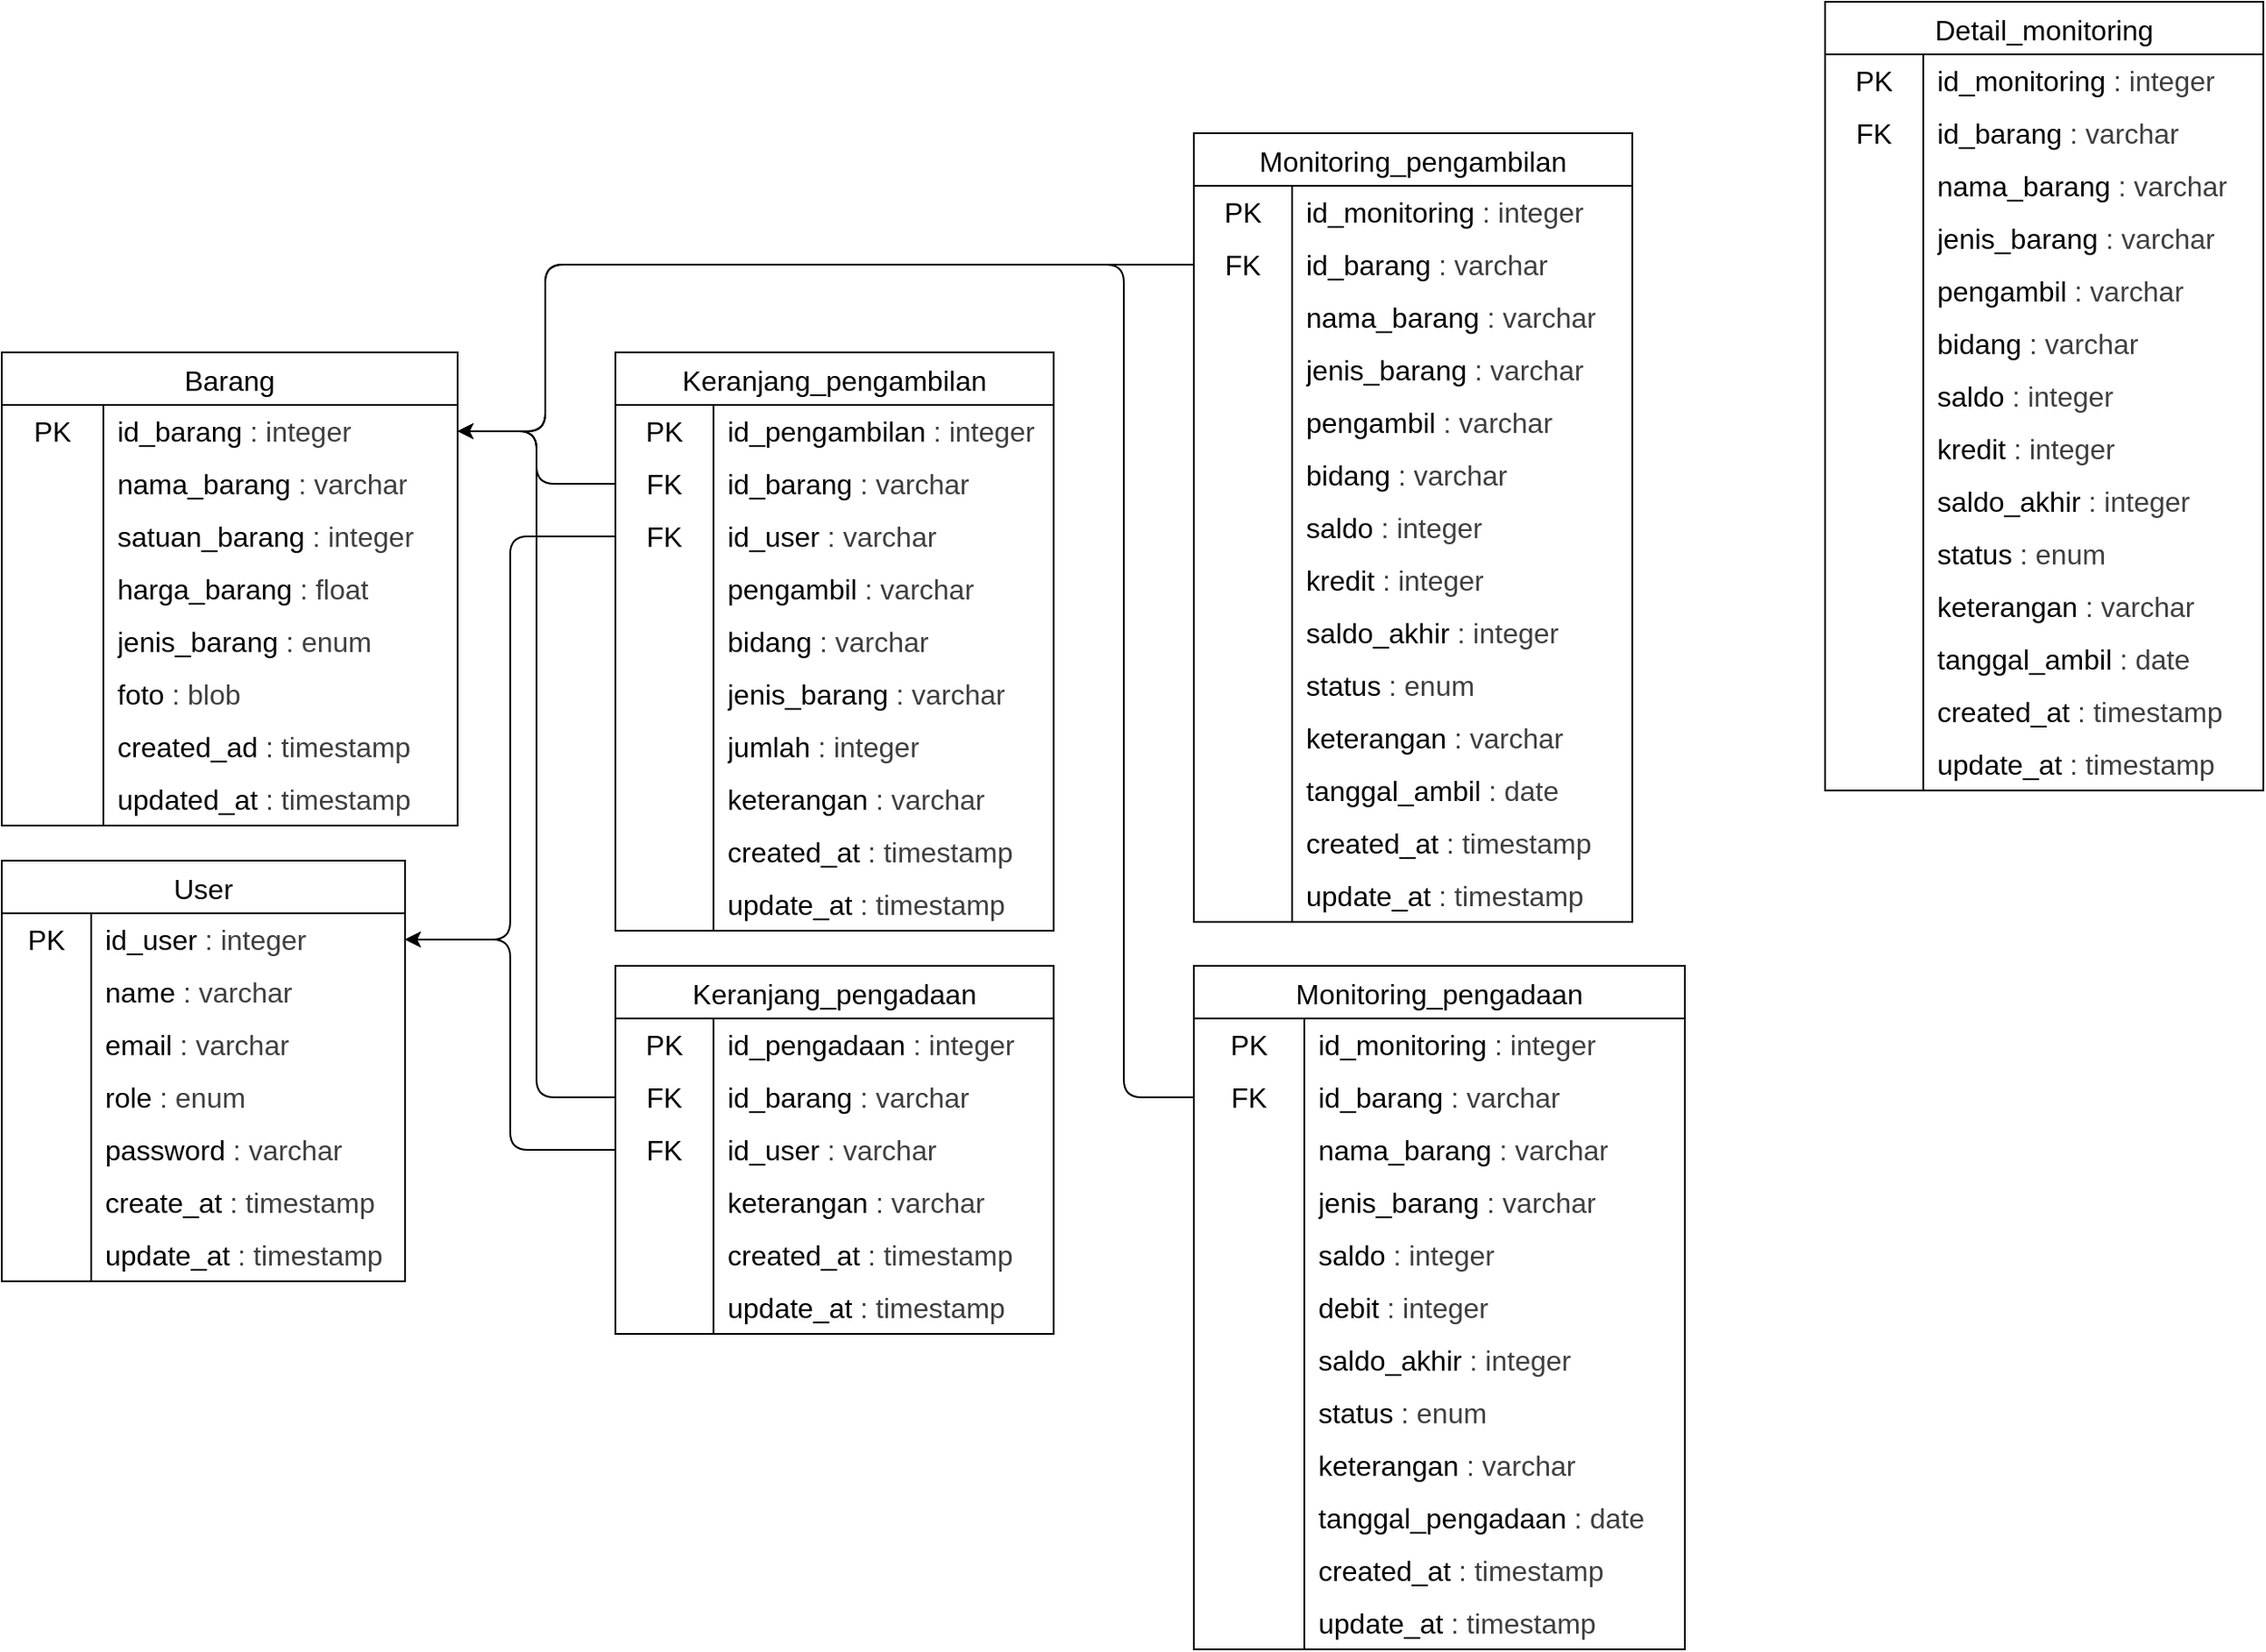 <mxfile>
    <diagram id="gFzKR7g1kP2Q_AJf-VaJ" name="TRD">
        <mxGraphModel dx="2818" dy="1900" grid="1" gridSize="10" guides="1" tooltips="1" connect="1" arrows="1" fold="1" page="1" pageScale="1" pageWidth="850" pageHeight="1100" math="0" shadow="0">
            <root>
                <mxCell id="0"/>
                <mxCell id="1" parent="0"/>
                <mxCell id="rcwX4UWqx9n2q3kjwGo_-29" value="User" style="shape=table;startSize=30;container=1;collapsible=0;childLayout=tableLayout;fixedRows=1;rowLines=0;fontStyle=0;strokeColor=default;fontSize=16;" parent="1" vertex="1">
                    <mxGeometry x="-360" y="300" width="230" height="240" as="geometry"/>
                </mxCell>
                <mxCell id="rcwX4UWqx9n2q3kjwGo_-30" value="" style="shape=tableRow;horizontal=0;startSize=0;swimlaneHead=0;swimlaneBody=0;top=0;left=0;bottom=0;right=0;collapsible=0;dropTarget=0;fillColor=none;points=[[0,0.5],[1,0.5]];portConstraint=eastwest;strokeColor=inherit;fontSize=16;" parent="rcwX4UWqx9n2q3kjwGo_-29" vertex="1">
                    <mxGeometry y="30" width="230" height="30" as="geometry"/>
                </mxCell>
                <mxCell id="rcwX4UWqx9n2q3kjwGo_-31" value="PK" style="shape=partialRectangle;html=1;whiteSpace=wrap;connectable=0;fillColor=none;top=0;left=0;bottom=0;right=0;overflow=hidden;strokeColor=inherit;fontSize=16;" parent="rcwX4UWqx9n2q3kjwGo_-30" vertex="1">
                    <mxGeometry width="51" height="30" as="geometry">
                        <mxRectangle width="51" height="30" as="alternateBounds"/>
                    </mxGeometry>
                </mxCell>
                <mxCell id="rcwX4UWqx9n2q3kjwGo_-32" value="&lt;span style=&quot;background-color: transparent; color: rgb(63, 63, 63);&quot;&gt;&lt;font color=&quot;#000000&quot;&gt;id_user&lt;/font&gt;&lt;/span&gt;&lt;span style=&quot;color: rgb(63, 63, 63); background-color: transparent;&quot;&gt;&amp;nbsp;: integer&lt;/span&gt;" style="shape=partialRectangle;html=1;whiteSpace=wrap;connectable=0;fillColor=none;top=0;left=0;bottom=0;right=0;align=left;spacingLeft=6;overflow=hidden;strokeColor=inherit;fontSize=16;" parent="rcwX4UWqx9n2q3kjwGo_-30" vertex="1">
                    <mxGeometry x="51" width="179" height="30" as="geometry">
                        <mxRectangle width="179" height="30" as="alternateBounds"/>
                    </mxGeometry>
                </mxCell>
                <mxCell id="rcwX4UWqx9n2q3kjwGo_-55" value="" style="shape=tableRow;horizontal=0;startSize=0;swimlaneHead=0;swimlaneBody=0;top=0;left=0;bottom=0;right=0;collapsible=0;dropTarget=0;fillColor=none;points=[[0,0.5],[1,0.5]];portConstraint=eastwest;strokeColor=inherit;fontSize=16;" parent="rcwX4UWqx9n2q3kjwGo_-29" vertex="1">
                    <mxGeometry y="60" width="230" height="30" as="geometry"/>
                </mxCell>
                <mxCell id="rcwX4UWqx9n2q3kjwGo_-56" value="" style="shape=partialRectangle;html=1;whiteSpace=wrap;connectable=0;fillColor=none;top=0;left=0;bottom=0;right=0;overflow=hidden;strokeColor=inherit;fontSize=16;" parent="rcwX4UWqx9n2q3kjwGo_-55" vertex="1">
                    <mxGeometry width="51" height="30" as="geometry">
                        <mxRectangle width="51" height="30" as="alternateBounds"/>
                    </mxGeometry>
                </mxCell>
                <mxCell id="rcwX4UWqx9n2q3kjwGo_-57" value="&lt;span style=&quot;background-color: transparent; color: rgb(63, 63, 63);&quot;&gt;&lt;font color=&quot;#000000&quot;&gt;name&lt;/font&gt;&lt;/span&gt;&lt;span style=&quot;color: rgb(63, 63, 63); background-color: transparent;&quot;&gt; : varchar&lt;/span&gt;" style="shape=partialRectangle;html=1;whiteSpace=wrap;connectable=0;fillColor=none;top=0;left=0;bottom=0;right=0;align=left;spacingLeft=6;overflow=hidden;strokeColor=inherit;fontSize=16;" parent="rcwX4UWqx9n2q3kjwGo_-55" vertex="1">
                    <mxGeometry x="51" width="179" height="30" as="geometry">
                        <mxRectangle width="179" height="30" as="alternateBounds"/>
                    </mxGeometry>
                </mxCell>
                <mxCell id="rcwX4UWqx9n2q3kjwGo_-58" value="" style="shape=tableRow;horizontal=0;startSize=0;swimlaneHead=0;swimlaneBody=0;top=0;left=0;bottom=0;right=0;collapsible=0;dropTarget=0;fillColor=none;points=[[0,0.5],[1,0.5]];portConstraint=eastwest;strokeColor=inherit;fontSize=16;" parent="rcwX4UWqx9n2q3kjwGo_-29" vertex="1">
                    <mxGeometry y="90" width="230" height="30" as="geometry"/>
                </mxCell>
                <mxCell id="rcwX4UWqx9n2q3kjwGo_-59" value="" style="shape=partialRectangle;html=1;whiteSpace=wrap;connectable=0;fillColor=none;top=0;left=0;bottom=0;right=0;overflow=hidden;strokeColor=inherit;fontSize=16;" parent="rcwX4UWqx9n2q3kjwGo_-58" vertex="1">
                    <mxGeometry width="51" height="30" as="geometry">
                        <mxRectangle width="51" height="30" as="alternateBounds"/>
                    </mxGeometry>
                </mxCell>
                <mxCell id="rcwX4UWqx9n2q3kjwGo_-60" value="&lt;span style=&quot;background-color: transparent; color: rgb(63, 63, 63);&quot;&gt;&lt;font color=&quot;#000000&quot;&gt;email&lt;/font&gt;&lt;/span&gt;&lt;span style=&quot;color: rgb(63, 63, 63); background-color: transparent;&quot;&gt; : varchar&lt;/span&gt;" style="shape=partialRectangle;html=1;whiteSpace=wrap;connectable=0;fillColor=none;top=0;left=0;bottom=0;right=0;align=left;spacingLeft=6;overflow=hidden;strokeColor=inherit;fontSize=16;" parent="rcwX4UWqx9n2q3kjwGo_-58" vertex="1">
                    <mxGeometry x="51" width="179" height="30" as="geometry">
                        <mxRectangle width="179" height="30" as="alternateBounds"/>
                    </mxGeometry>
                </mxCell>
                <mxCell id="rcwX4UWqx9n2q3kjwGo_-61" value="" style="shape=tableRow;horizontal=0;startSize=0;swimlaneHead=0;swimlaneBody=0;top=0;left=0;bottom=0;right=0;collapsible=0;dropTarget=0;fillColor=none;points=[[0,0.5],[1,0.5]];portConstraint=eastwest;strokeColor=inherit;fontSize=16;" parent="rcwX4UWqx9n2q3kjwGo_-29" vertex="1">
                    <mxGeometry y="120" width="230" height="30" as="geometry"/>
                </mxCell>
                <mxCell id="rcwX4UWqx9n2q3kjwGo_-62" value="" style="shape=partialRectangle;html=1;whiteSpace=wrap;connectable=0;fillColor=none;top=0;left=0;bottom=0;right=0;overflow=hidden;strokeColor=inherit;fontSize=16;" parent="rcwX4UWqx9n2q3kjwGo_-61" vertex="1">
                    <mxGeometry width="51" height="30" as="geometry">
                        <mxRectangle width="51" height="30" as="alternateBounds"/>
                    </mxGeometry>
                </mxCell>
                <mxCell id="rcwX4UWqx9n2q3kjwGo_-63" value="&lt;span style=&quot;background-color: transparent; color: rgb(63, 63, 63);&quot;&gt;&lt;font color=&quot;#000000&quot;&gt;role&lt;/font&gt;&lt;/span&gt;&lt;span style=&quot;color: rgb(63, 63, 63); background-color: transparent;&quot;&gt; : enum&lt;/span&gt;" style="shape=partialRectangle;html=1;whiteSpace=wrap;connectable=0;fillColor=none;top=0;left=0;bottom=0;right=0;align=left;spacingLeft=6;overflow=hidden;strokeColor=inherit;fontSize=16;" parent="rcwX4UWqx9n2q3kjwGo_-61" vertex="1">
                    <mxGeometry x="51" width="179" height="30" as="geometry">
                        <mxRectangle width="179" height="30" as="alternateBounds"/>
                    </mxGeometry>
                </mxCell>
                <mxCell id="rcwX4UWqx9n2q3kjwGo_-64" value="" style="shape=tableRow;horizontal=0;startSize=0;swimlaneHead=0;swimlaneBody=0;top=0;left=0;bottom=0;right=0;collapsible=0;dropTarget=0;fillColor=none;points=[[0,0.5],[1,0.5]];portConstraint=eastwest;strokeColor=inherit;fontSize=16;" parent="rcwX4UWqx9n2q3kjwGo_-29" vertex="1">
                    <mxGeometry y="150" width="230" height="30" as="geometry"/>
                </mxCell>
                <mxCell id="rcwX4UWqx9n2q3kjwGo_-65" value="" style="shape=partialRectangle;html=1;whiteSpace=wrap;connectable=0;fillColor=none;top=0;left=0;bottom=0;right=0;overflow=hidden;strokeColor=inherit;fontSize=16;" parent="rcwX4UWqx9n2q3kjwGo_-64" vertex="1">
                    <mxGeometry width="51" height="30" as="geometry">
                        <mxRectangle width="51" height="30" as="alternateBounds"/>
                    </mxGeometry>
                </mxCell>
                <mxCell id="rcwX4UWqx9n2q3kjwGo_-66" value="&lt;span style=&quot;background-color: transparent; color: rgb(63, 63, 63);&quot;&gt;&lt;font color=&quot;#000000&quot;&gt;password&lt;/font&gt;&lt;/span&gt;&lt;span style=&quot;color: rgb(63, 63, 63); background-color: transparent;&quot;&gt; : varchar&lt;/span&gt;" style="shape=partialRectangle;html=1;whiteSpace=wrap;connectable=0;fillColor=none;top=0;left=0;bottom=0;right=0;align=left;spacingLeft=6;overflow=hidden;strokeColor=inherit;fontSize=16;" parent="rcwX4UWqx9n2q3kjwGo_-64" vertex="1">
                    <mxGeometry x="51" width="179" height="30" as="geometry">
                        <mxRectangle width="179" height="30" as="alternateBounds"/>
                    </mxGeometry>
                </mxCell>
                <mxCell id="rcwX4UWqx9n2q3kjwGo_-67" value="" style="shape=tableRow;horizontal=0;startSize=0;swimlaneHead=0;swimlaneBody=0;top=0;left=0;bottom=0;right=0;collapsible=0;dropTarget=0;fillColor=none;points=[[0,0.5],[1,0.5]];portConstraint=eastwest;strokeColor=inherit;fontSize=16;" parent="rcwX4UWqx9n2q3kjwGo_-29" vertex="1">
                    <mxGeometry y="180" width="230" height="30" as="geometry"/>
                </mxCell>
                <mxCell id="rcwX4UWqx9n2q3kjwGo_-68" value="" style="shape=partialRectangle;html=1;whiteSpace=wrap;connectable=0;fillColor=none;top=0;left=0;bottom=0;right=0;overflow=hidden;strokeColor=inherit;fontSize=16;" parent="rcwX4UWqx9n2q3kjwGo_-67" vertex="1">
                    <mxGeometry width="51" height="30" as="geometry">
                        <mxRectangle width="51" height="30" as="alternateBounds"/>
                    </mxGeometry>
                </mxCell>
                <mxCell id="rcwX4UWqx9n2q3kjwGo_-69" value="&lt;span style=&quot;background-color: transparent; color: rgb(63, 63, 63);&quot;&gt;&lt;font color=&quot;#000000&quot;&gt;create_at&lt;/font&gt;&lt;/span&gt;&lt;span style=&quot;color: rgb(63, 63, 63); background-color: transparent;&quot;&gt; : timestamp&lt;/span&gt;" style="shape=partialRectangle;html=1;whiteSpace=wrap;connectable=0;fillColor=none;top=0;left=0;bottom=0;right=0;align=left;spacingLeft=6;overflow=hidden;strokeColor=inherit;fontSize=16;" parent="rcwX4UWqx9n2q3kjwGo_-67" vertex="1">
                    <mxGeometry x="51" width="179" height="30" as="geometry">
                        <mxRectangle width="179" height="30" as="alternateBounds"/>
                    </mxGeometry>
                </mxCell>
                <mxCell id="rcwX4UWqx9n2q3kjwGo_-70" value="" style="shape=tableRow;horizontal=0;startSize=0;swimlaneHead=0;swimlaneBody=0;top=0;left=0;bottom=0;right=0;collapsible=0;dropTarget=0;fillColor=none;points=[[0,0.5],[1,0.5]];portConstraint=eastwest;strokeColor=inherit;fontSize=16;" parent="rcwX4UWqx9n2q3kjwGo_-29" vertex="1">
                    <mxGeometry y="210" width="230" height="30" as="geometry"/>
                </mxCell>
                <mxCell id="rcwX4UWqx9n2q3kjwGo_-71" value="" style="shape=partialRectangle;html=1;whiteSpace=wrap;connectable=0;fillColor=none;top=0;left=0;bottom=0;right=0;overflow=hidden;strokeColor=inherit;fontSize=16;" parent="rcwX4UWqx9n2q3kjwGo_-70" vertex="1">
                    <mxGeometry width="51" height="30" as="geometry">
                        <mxRectangle width="51" height="30" as="alternateBounds"/>
                    </mxGeometry>
                </mxCell>
                <mxCell id="rcwX4UWqx9n2q3kjwGo_-72" value="&lt;span style=&quot;background-color: transparent; color: rgb(63, 63, 63);&quot;&gt;&lt;font color=&quot;#000000&quot;&gt;update_at&lt;/font&gt;&lt;/span&gt;&lt;span style=&quot;color: rgb(63, 63, 63); background-color: transparent;&quot;&gt; : timestamp&lt;/span&gt;" style="shape=partialRectangle;html=1;whiteSpace=wrap;connectable=0;fillColor=none;top=0;left=0;bottom=0;right=0;align=left;spacingLeft=6;overflow=hidden;strokeColor=inherit;fontSize=16;" parent="rcwX4UWqx9n2q3kjwGo_-70" vertex="1">
                    <mxGeometry x="51" width="179" height="30" as="geometry">
                        <mxRectangle width="179" height="30" as="alternateBounds"/>
                    </mxGeometry>
                </mxCell>
                <mxCell id="rcwX4UWqx9n2q3kjwGo_-98" value="Barang" style="shape=table;startSize=30;container=1;collapsible=0;childLayout=tableLayout;fixedRows=1;rowLines=0;fontStyle=0;strokeColor=default;fontSize=16;" parent="1" vertex="1">
                    <mxGeometry x="-360" y="10" width="260" height="270" as="geometry"/>
                </mxCell>
                <mxCell id="rcwX4UWqx9n2q3kjwGo_-99" value="" style="shape=tableRow;horizontal=0;startSize=0;swimlaneHead=0;swimlaneBody=0;top=0;left=0;bottom=0;right=0;collapsible=0;dropTarget=0;fillColor=none;points=[[0,0.5],[1,0.5]];portConstraint=eastwest;strokeColor=inherit;fontSize=16;" parent="rcwX4UWqx9n2q3kjwGo_-98" vertex="1">
                    <mxGeometry y="30" width="260" height="30" as="geometry"/>
                </mxCell>
                <mxCell id="rcwX4UWqx9n2q3kjwGo_-100" value="PK" style="shape=partialRectangle;html=1;whiteSpace=wrap;connectable=0;fillColor=none;top=0;left=0;bottom=0;right=0;overflow=hidden;strokeColor=inherit;fontSize=16;" parent="rcwX4UWqx9n2q3kjwGo_-99" vertex="1">
                    <mxGeometry width="58" height="30" as="geometry">
                        <mxRectangle width="58" height="30" as="alternateBounds"/>
                    </mxGeometry>
                </mxCell>
                <mxCell id="rcwX4UWqx9n2q3kjwGo_-101" value="&lt;span style=&quot;background-color: transparent; color: rgb(63, 63, 63);&quot;&gt;&lt;font color=&quot;#000000&quot;&gt;id_barang&lt;/font&gt;&lt;/span&gt;&lt;span style=&quot;color: rgb(63, 63, 63); background-color: transparent;&quot;&gt;&amp;nbsp;: integer&lt;/span&gt;" style="shape=partialRectangle;html=1;whiteSpace=wrap;connectable=0;fillColor=none;top=0;left=0;bottom=0;right=0;align=left;spacingLeft=6;overflow=hidden;strokeColor=inherit;fontSize=16;" parent="rcwX4UWqx9n2q3kjwGo_-99" vertex="1">
                    <mxGeometry x="58" width="202" height="30" as="geometry">
                        <mxRectangle width="202" height="30" as="alternateBounds"/>
                    </mxGeometry>
                </mxCell>
                <mxCell id="72" value="" style="shape=tableRow;horizontal=0;startSize=0;swimlaneHead=0;swimlaneBody=0;top=0;left=0;bottom=0;right=0;collapsible=0;dropTarget=0;fillColor=none;points=[[0,0.5],[1,0.5]];portConstraint=eastwest;strokeColor=inherit;fontSize=16;" parent="rcwX4UWqx9n2q3kjwGo_-98" vertex="1">
                    <mxGeometry y="60" width="260" height="30" as="geometry"/>
                </mxCell>
                <mxCell id="73" value="" style="shape=partialRectangle;html=1;whiteSpace=wrap;connectable=0;fillColor=none;top=0;left=0;bottom=0;right=0;overflow=hidden;strokeColor=inherit;fontSize=16;" parent="72" vertex="1">
                    <mxGeometry width="58" height="30" as="geometry">
                        <mxRectangle width="58" height="30" as="alternateBounds"/>
                    </mxGeometry>
                </mxCell>
                <mxCell id="74" value="&lt;span style=&quot;background-color: transparent; color: rgb(63, 63, 63);&quot;&gt;&lt;font color=&quot;#000000&quot;&gt;nama_barang&lt;/font&gt;&lt;/span&gt;&lt;span style=&quot;color: rgb(63, 63, 63); background-color: transparent;&quot;&gt;&amp;nbsp;: varchar&lt;/span&gt;" style="shape=partialRectangle;html=1;whiteSpace=wrap;connectable=0;fillColor=none;top=0;left=0;bottom=0;right=0;align=left;spacingLeft=6;overflow=hidden;strokeColor=inherit;fontSize=16;" parent="72" vertex="1">
                    <mxGeometry x="58" width="202" height="30" as="geometry">
                        <mxRectangle width="202" height="30" as="alternateBounds"/>
                    </mxGeometry>
                </mxCell>
                <mxCell id="75" value="" style="shape=tableRow;horizontal=0;startSize=0;swimlaneHead=0;swimlaneBody=0;top=0;left=0;bottom=0;right=0;collapsible=0;dropTarget=0;fillColor=none;points=[[0,0.5],[1,0.5]];portConstraint=eastwest;strokeColor=inherit;fontSize=16;" parent="rcwX4UWqx9n2q3kjwGo_-98" vertex="1">
                    <mxGeometry y="90" width="260" height="30" as="geometry"/>
                </mxCell>
                <mxCell id="76" value="" style="shape=partialRectangle;html=1;whiteSpace=wrap;connectable=0;fillColor=none;top=0;left=0;bottom=0;right=0;overflow=hidden;strokeColor=inherit;fontSize=16;" parent="75" vertex="1">
                    <mxGeometry width="58" height="30" as="geometry">
                        <mxRectangle width="58" height="30" as="alternateBounds"/>
                    </mxGeometry>
                </mxCell>
                <mxCell id="77" value="&lt;span style=&quot;background-color: transparent; color: rgb(63, 63, 63);&quot;&gt;&lt;font color=&quot;#000000&quot;&gt;satuan_barang&lt;/font&gt;&lt;/span&gt;&lt;span style=&quot;color: rgb(63, 63, 63); background-color: transparent;&quot;&gt;&amp;nbsp;: integer&lt;/span&gt;" style="shape=partialRectangle;html=1;whiteSpace=wrap;connectable=0;fillColor=none;top=0;left=0;bottom=0;right=0;align=left;spacingLeft=6;overflow=hidden;strokeColor=inherit;fontSize=16;" parent="75" vertex="1">
                    <mxGeometry x="58" width="202" height="30" as="geometry">
                        <mxRectangle width="202" height="30" as="alternateBounds"/>
                    </mxGeometry>
                </mxCell>
                <mxCell id="78" value="" style="shape=tableRow;horizontal=0;startSize=0;swimlaneHead=0;swimlaneBody=0;top=0;left=0;bottom=0;right=0;collapsible=0;dropTarget=0;fillColor=none;points=[[0,0.5],[1,0.5]];portConstraint=eastwest;strokeColor=inherit;fontSize=16;" parent="rcwX4UWqx9n2q3kjwGo_-98" vertex="1">
                    <mxGeometry y="120" width="260" height="30" as="geometry"/>
                </mxCell>
                <mxCell id="79" value="" style="shape=partialRectangle;html=1;whiteSpace=wrap;connectable=0;fillColor=none;top=0;left=0;bottom=0;right=0;overflow=hidden;strokeColor=inherit;fontSize=16;" parent="78" vertex="1">
                    <mxGeometry width="58" height="30" as="geometry">
                        <mxRectangle width="58" height="30" as="alternateBounds"/>
                    </mxGeometry>
                </mxCell>
                <mxCell id="80" value="&lt;span style=&quot;background-color: transparent; color: rgb(63, 63, 63);&quot;&gt;&lt;font color=&quot;#000000&quot;&gt;harga_barang&lt;/font&gt;&lt;/span&gt;&lt;span style=&quot;color: rgb(63, 63, 63); background-color: transparent;&quot;&gt;&amp;nbsp;: float&lt;/span&gt;" style="shape=partialRectangle;html=1;whiteSpace=wrap;connectable=0;fillColor=none;top=0;left=0;bottom=0;right=0;align=left;spacingLeft=6;overflow=hidden;strokeColor=inherit;fontSize=16;" parent="78" vertex="1">
                    <mxGeometry x="58" width="202" height="30" as="geometry">
                        <mxRectangle width="202" height="30" as="alternateBounds"/>
                    </mxGeometry>
                </mxCell>
                <mxCell id="81" value="" style="shape=tableRow;horizontal=0;startSize=0;swimlaneHead=0;swimlaneBody=0;top=0;left=0;bottom=0;right=0;collapsible=0;dropTarget=0;fillColor=none;points=[[0,0.5],[1,0.5]];portConstraint=eastwest;strokeColor=inherit;fontSize=16;" parent="rcwX4UWqx9n2q3kjwGo_-98" vertex="1">
                    <mxGeometry y="150" width="260" height="30" as="geometry"/>
                </mxCell>
                <mxCell id="82" value="" style="shape=partialRectangle;html=1;whiteSpace=wrap;connectable=0;fillColor=none;top=0;left=0;bottom=0;right=0;overflow=hidden;strokeColor=inherit;fontSize=16;" parent="81" vertex="1">
                    <mxGeometry width="58" height="30" as="geometry">
                        <mxRectangle width="58" height="30" as="alternateBounds"/>
                    </mxGeometry>
                </mxCell>
                <mxCell id="83" value="&lt;span style=&quot;background-color: transparent; color: rgb(63, 63, 63);&quot;&gt;&lt;font color=&quot;#000000&quot;&gt;jenis_barang&lt;/font&gt;&lt;/span&gt;&lt;span style=&quot;color: rgb(63, 63, 63); background-color: transparent;&quot;&gt;&amp;nbsp;: enum&lt;/span&gt;" style="shape=partialRectangle;html=1;whiteSpace=wrap;connectable=0;fillColor=none;top=0;left=0;bottom=0;right=0;align=left;spacingLeft=6;overflow=hidden;strokeColor=inherit;fontSize=16;" parent="81" vertex="1">
                    <mxGeometry x="58" width="202" height="30" as="geometry">
                        <mxRectangle width="202" height="30" as="alternateBounds"/>
                    </mxGeometry>
                </mxCell>
                <mxCell id="84" value="" style="shape=tableRow;horizontal=0;startSize=0;swimlaneHead=0;swimlaneBody=0;top=0;left=0;bottom=0;right=0;collapsible=0;dropTarget=0;fillColor=none;points=[[0,0.5],[1,0.5]];portConstraint=eastwest;strokeColor=inherit;fontSize=16;" parent="rcwX4UWqx9n2q3kjwGo_-98" vertex="1">
                    <mxGeometry y="180" width="260" height="30" as="geometry"/>
                </mxCell>
                <mxCell id="85" value="" style="shape=partialRectangle;html=1;whiteSpace=wrap;connectable=0;fillColor=none;top=0;left=0;bottom=0;right=0;overflow=hidden;strokeColor=inherit;fontSize=16;" parent="84" vertex="1">
                    <mxGeometry width="58" height="30" as="geometry">
                        <mxRectangle width="58" height="30" as="alternateBounds"/>
                    </mxGeometry>
                </mxCell>
                <mxCell id="86" value="&lt;span style=&quot;background-color: transparent; color: rgb(63, 63, 63);&quot;&gt;&lt;font color=&quot;#000000&quot;&gt;foto&lt;/font&gt;&lt;/span&gt;&lt;span style=&quot;color: rgb(63, 63, 63); background-color: transparent;&quot;&gt;&amp;nbsp;: blob&lt;/span&gt;" style="shape=partialRectangle;html=1;whiteSpace=wrap;connectable=0;fillColor=none;top=0;left=0;bottom=0;right=0;align=left;spacingLeft=6;overflow=hidden;strokeColor=inherit;fontSize=16;" parent="84" vertex="1">
                    <mxGeometry x="58" width="202" height="30" as="geometry">
                        <mxRectangle width="202" height="30" as="alternateBounds"/>
                    </mxGeometry>
                </mxCell>
                <mxCell id="87" value="" style="shape=tableRow;horizontal=0;startSize=0;swimlaneHead=0;swimlaneBody=0;top=0;left=0;bottom=0;right=0;collapsible=0;dropTarget=0;fillColor=none;points=[[0,0.5],[1,0.5]];portConstraint=eastwest;strokeColor=inherit;fontSize=16;" parent="rcwX4UWqx9n2q3kjwGo_-98" vertex="1">
                    <mxGeometry y="210" width="260" height="30" as="geometry"/>
                </mxCell>
                <mxCell id="88" value="" style="shape=partialRectangle;html=1;whiteSpace=wrap;connectable=0;fillColor=none;top=0;left=0;bottom=0;right=0;overflow=hidden;strokeColor=inherit;fontSize=16;" parent="87" vertex="1">
                    <mxGeometry width="58" height="30" as="geometry">
                        <mxRectangle width="58" height="30" as="alternateBounds"/>
                    </mxGeometry>
                </mxCell>
                <mxCell id="89" value="&lt;span style=&quot;background-color: transparent; color: rgb(63, 63, 63);&quot;&gt;&lt;font color=&quot;#000000&quot;&gt;created_ad&lt;/font&gt;&lt;/span&gt;&lt;span style=&quot;color: rgb(63, 63, 63); background-color: transparent;&quot;&gt;&amp;nbsp;: timestamp&lt;/span&gt;" style="shape=partialRectangle;html=1;whiteSpace=wrap;connectable=0;fillColor=none;top=0;left=0;bottom=0;right=0;align=left;spacingLeft=6;overflow=hidden;strokeColor=inherit;fontSize=16;" parent="87" vertex="1">
                    <mxGeometry x="58" width="202" height="30" as="geometry">
                        <mxRectangle width="202" height="30" as="alternateBounds"/>
                    </mxGeometry>
                </mxCell>
                <mxCell id="90" value="" style="shape=tableRow;horizontal=0;startSize=0;swimlaneHead=0;swimlaneBody=0;top=0;left=0;bottom=0;right=0;collapsible=0;dropTarget=0;fillColor=none;points=[[0,0.5],[1,0.5]];portConstraint=eastwest;strokeColor=inherit;fontSize=16;" parent="rcwX4UWqx9n2q3kjwGo_-98" vertex="1">
                    <mxGeometry y="240" width="260" height="30" as="geometry"/>
                </mxCell>
                <mxCell id="91" value="" style="shape=partialRectangle;html=1;whiteSpace=wrap;connectable=0;fillColor=none;top=0;left=0;bottom=0;right=0;overflow=hidden;strokeColor=inherit;fontSize=16;" parent="90" vertex="1">
                    <mxGeometry width="58" height="30" as="geometry">
                        <mxRectangle width="58" height="30" as="alternateBounds"/>
                    </mxGeometry>
                </mxCell>
                <mxCell id="92" value="&lt;span style=&quot;background-color: transparent; color: rgb(63, 63, 63);&quot;&gt;&lt;font color=&quot;#000000&quot;&gt;updated_at&lt;/font&gt;&lt;/span&gt;&lt;span style=&quot;color: rgb(63, 63, 63); background-color: transparent;&quot;&gt;&amp;nbsp;: timestamp&lt;/span&gt;" style="shape=partialRectangle;html=1;whiteSpace=wrap;connectable=0;fillColor=none;top=0;left=0;bottom=0;right=0;align=left;spacingLeft=6;overflow=hidden;strokeColor=inherit;fontSize=16;" parent="90" vertex="1">
                    <mxGeometry x="58" width="202" height="30" as="geometry">
                        <mxRectangle width="202" height="30" as="alternateBounds"/>
                    </mxGeometry>
                </mxCell>
                <mxCell id="j718lrqMbgQPeNV5IHHN-4" value="Keranjang_pengambilan" style="shape=table;startSize=30;container=1;collapsible=0;childLayout=tableLayout;fixedRows=1;rowLines=0;fontStyle=0;strokeColor=default;fontSize=16;" parent="1" vertex="1">
                    <mxGeometry x="-10" y="10" width="250" height="330" as="geometry"/>
                </mxCell>
                <mxCell id="j718lrqMbgQPeNV5IHHN-5" value="" style="shape=tableRow;horizontal=0;startSize=0;swimlaneHead=0;swimlaneBody=0;top=0;left=0;bottom=0;right=0;collapsible=0;dropTarget=0;fillColor=none;points=[[0,0.5],[1,0.5]];portConstraint=eastwest;strokeColor=inherit;fontSize=16;" parent="j718lrqMbgQPeNV5IHHN-4" vertex="1">
                    <mxGeometry y="30" width="250" height="30" as="geometry"/>
                </mxCell>
                <mxCell id="j718lrqMbgQPeNV5IHHN-6" value="PK" style="shape=partialRectangle;html=1;whiteSpace=wrap;connectable=0;fillColor=none;top=0;left=0;bottom=0;right=0;overflow=hidden;strokeColor=inherit;fontSize=16;" parent="j718lrqMbgQPeNV5IHHN-5" vertex="1">
                    <mxGeometry width="56" height="30" as="geometry">
                        <mxRectangle width="56" height="30" as="alternateBounds"/>
                    </mxGeometry>
                </mxCell>
                <mxCell id="j718lrqMbgQPeNV5IHHN-7" value="&lt;span style=&quot;background-color: transparent; color: rgb(63, 63, 63);&quot;&gt;&lt;font color=&quot;#000000&quot;&gt;id_pengambilan&lt;/font&gt;&lt;/span&gt;&lt;span style=&quot;color: rgb(63, 63, 63); background-color: transparent;&quot;&gt;&amp;nbsp;: integer&lt;/span&gt;" style="shape=partialRectangle;html=1;whiteSpace=wrap;connectable=0;fillColor=none;top=0;left=0;bottom=0;right=0;align=left;spacingLeft=6;overflow=hidden;strokeColor=inherit;fontSize=16;" parent="j718lrqMbgQPeNV5IHHN-5" vertex="1">
                    <mxGeometry x="56" width="194" height="30" as="geometry">
                        <mxRectangle width="194" height="30" as="alternateBounds"/>
                    </mxGeometry>
                </mxCell>
                <mxCell id="50" value="" style="shape=tableRow;horizontal=0;startSize=0;swimlaneHead=0;swimlaneBody=0;top=0;left=0;bottom=0;right=0;collapsible=0;dropTarget=0;fillColor=none;points=[[0,0.5],[1,0.5]];portConstraint=eastwest;strokeColor=inherit;fontSize=16;" parent="j718lrqMbgQPeNV5IHHN-4" vertex="1">
                    <mxGeometry y="60" width="250" height="30" as="geometry"/>
                </mxCell>
                <mxCell id="51" value="FK" style="shape=partialRectangle;html=1;whiteSpace=wrap;connectable=0;fillColor=none;top=0;left=0;bottom=0;right=0;overflow=hidden;strokeColor=inherit;fontSize=16;" parent="50" vertex="1">
                    <mxGeometry width="56" height="30" as="geometry">
                        <mxRectangle width="56" height="30" as="alternateBounds"/>
                    </mxGeometry>
                </mxCell>
                <mxCell id="52" value="&lt;span style=&quot;background-color: transparent; color: rgb(63, 63, 63);&quot;&gt;&lt;font color=&quot;#000000&quot;&gt;id_barang&lt;/font&gt;&lt;/span&gt;&lt;span style=&quot;color: rgb(63, 63, 63); background-color: transparent;&quot;&gt;&amp;nbsp;: varchar&lt;/span&gt;" style="shape=partialRectangle;html=1;whiteSpace=wrap;connectable=0;fillColor=none;top=0;left=0;bottom=0;right=0;align=left;spacingLeft=6;overflow=hidden;strokeColor=inherit;fontSize=16;" parent="50" vertex="1">
                    <mxGeometry x="56" width="194" height="30" as="geometry">
                        <mxRectangle width="194" height="30" as="alternateBounds"/>
                    </mxGeometry>
                </mxCell>
                <mxCell id="62" value="" style="shape=tableRow;horizontal=0;startSize=0;swimlaneHead=0;swimlaneBody=0;top=0;left=0;bottom=0;right=0;collapsible=0;dropTarget=0;fillColor=none;points=[[0,0.5],[1,0.5]];portConstraint=eastwest;strokeColor=inherit;fontSize=16;" parent="j718lrqMbgQPeNV5IHHN-4" vertex="1">
                    <mxGeometry y="90" width="250" height="30" as="geometry"/>
                </mxCell>
                <mxCell id="63" value="FK" style="shape=partialRectangle;html=1;whiteSpace=wrap;connectable=0;fillColor=none;top=0;left=0;bottom=0;right=0;overflow=hidden;strokeColor=inherit;fontSize=16;" parent="62" vertex="1">
                    <mxGeometry width="56" height="30" as="geometry">
                        <mxRectangle width="56" height="30" as="alternateBounds"/>
                    </mxGeometry>
                </mxCell>
                <mxCell id="64" value="&lt;span style=&quot;background-color: transparent; color: rgb(63, 63, 63);&quot;&gt;&lt;font color=&quot;#000000&quot;&gt;id_user&lt;/font&gt;&lt;/span&gt;&lt;span style=&quot;color: rgb(63, 63, 63); background-color: transparent;&quot;&gt;&amp;nbsp;: varchar&lt;/span&gt;" style="shape=partialRectangle;html=1;whiteSpace=wrap;connectable=0;fillColor=none;top=0;left=0;bottom=0;right=0;align=left;spacingLeft=6;overflow=hidden;strokeColor=inherit;fontSize=16;" parent="62" vertex="1">
                    <mxGeometry x="56" width="194" height="30" as="geometry">
                        <mxRectangle width="194" height="30" as="alternateBounds"/>
                    </mxGeometry>
                </mxCell>
                <mxCell id="j718lrqMbgQPeNV5IHHN-8" value="" style="shape=tableRow;horizontal=0;startSize=0;swimlaneHead=0;swimlaneBody=0;top=0;left=0;bottom=0;right=0;collapsible=0;dropTarget=0;fillColor=none;points=[[0,0.5],[1,0.5]];portConstraint=eastwest;strokeColor=inherit;fontSize=16;" parent="j718lrqMbgQPeNV5IHHN-4" vertex="1">
                    <mxGeometry y="120" width="250" height="30" as="geometry"/>
                </mxCell>
                <mxCell id="j718lrqMbgQPeNV5IHHN-9" value="" style="shape=partialRectangle;html=1;whiteSpace=wrap;connectable=0;fillColor=none;top=0;left=0;bottom=0;right=0;overflow=hidden;strokeColor=inherit;fontSize=16;" parent="j718lrqMbgQPeNV5IHHN-8" vertex="1">
                    <mxGeometry width="56" height="30" as="geometry">
                        <mxRectangle width="56" height="30" as="alternateBounds"/>
                    </mxGeometry>
                </mxCell>
                <mxCell id="j718lrqMbgQPeNV5IHHN-10" value="&lt;span style=&quot;background-color: transparent; color: rgb(63, 63, 63);&quot;&gt;&lt;font color=&quot;#000000&quot;&gt;pengambil&lt;/font&gt;&lt;/span&gt;&lt;span style=&quot;color: rgb(63, 63, 63); background-color: transparent;&quot;&gt;&amp;nbsp;: varchar&lt;/span&gt;" style="shape=partialRectangle;html=1;whiteSpace=wrap;connectable=0;fillColor=none;top=0;left=0;bottom=0;right=0;align=left;spacingLeft=6;overflow=hidden;strokeColor=inherit;fontSize=16;" parent="j718lrqMbgQPeNV5IHHN-8" vertex="1">
                    <mxGeometry x="56" width="194" height="30" as="geometry">
                        <mxRectangle width="194" height="30" as="alternateBounds"/>
                    </mxGeometry>
                </mxCell>
                <mxCell id="47" value="" style="shape=tableRow;horizontal=0;startSize=0;swimlaneHead=0;swimlaneBody=0;top=0;left=0;bottom=0;right=0;collapsible=0;dropTarget=0;fillColor=none;points=[[0,0.5],[1,0.5]];portConstraint=eastwest;strokeColor=inherit;fontSize=16;" parent="j718lrqMbgQPeNV5IHHN-4" vertex="1">
                    <mxGeometry y="150" width="250" height="30" as="geometry"/>
                </mxCell>
                <mxCell id="48" value="" style="shape=partialRectangle;html=1;whiteSpace=wrap;connectable=0;fillColor=none;top=0;left=0;bottom=0;right=0;overflow=hidden;strokeColor=inherit;fontSize=16;" parent="47" vertex="1">
                    <mxGeometry width="56" height="30" as="geometry">
                        <mxRectangle width="56" height="30" as="alternateBounds"/>
                    </mxGeometry>
                </mxCell>
                <mxCell id="49" value="&lt;span style=&quot;background-color: transparent; color: rgb(63, 63, 63);&quot;&gt;&lt;font color=&quot;#000000&quot;&gt;bidang&lt;/font&gt;&lt;/span&gt;&lt;span style=&quot;color: rgb(63, 63, 63); background-color: transparent;&quot;&gt;&amp;nbsp;: varchar&lt;/span&gt;" style="shape=partialRectangle;html=1;whiteSpace=wrap;connectable=0;fillColor=none;top=0;left=0;bottom=0;right=0;align=left;spacingLeft=6;overflow=hidden;strokeColor=inherit;fontSize=16;" parent="47" vertex="1">
                    <mxGeometry x="56" width="194" height="30" as="geometry">
                        <mxRectangle width="194" height="30" as="alternateBounds"/>
                    </mxGeometry>
                </mxCell>
                <mxCell id="53" value="" style="shape=tableRow;horizontal=0;startSize=0;swimlaneHead=0;swimlaneBody=0;top=0;left=0;bottom=0;right=0;collapsible=0;dropTarget=0;fillColor=none;points=[[0,0.5],[1,0.5]];portConstraint=eastwest;strokeColor=inherit;fontSize=16;" parent="j718lrqMbgQPeNV5IHHN-4" vertex="1">
                    <mxGeometry y="180" width="250" height="30" as="geometry"/>
                </mxCell>
                <mxCell id="54" value="" style="shape=partialRectangle;html=1;whiteSpace=wrap;connectable=0;fillColor=none;top=0;left=0;bottom=0;right=0;overflow=hidden;strokeColor=inherit;fontSize=16;" parent="53" vertex="1">
                    <mxGeometry width="56" height="30" as="geometry">
                        <mxRectangle width="56" height="30" as="alternateBounds"/>
                    </mxGeometry>
                </mxCell>
                <mxCell id="55" value="&lt;span style=&quot;background-color: transparent; color: rgb(63, 63, 63);&quot;&gt;&lt;font color=&quot;#000000&quot;&gt;jenis_barang&lt;/font&gt;&lt;/span&gt;&lt;span style=&quot;color: rgb(63, 63, 63); background-color: transparent;&quot;&gt;&amp;nbsp;: varchar&lt;/span&gt;" style="shape=partialRectangle;html=1;whiteSpace=wrap;connectable=0;fillColor=none;top=0;left=0;bottom=0;right=0;align=left;spacingLeft=6;overflow=hidden;strokeColor=inherit;fontSize=16;" parent="53" vertex="1">
                    <mxGeometry x="56" width="194" height="30" as="geometry">
                        <mxRectangle width="194" height="30" as="alternateBounds"/>
                    </mxGeometry>
                </mxCell>
                <mxCell id="125" value="" style="shape=tableRow;horizontal=0;startSize=0;swimlaneHead=0;swimlaneBody=0;top=0;left=0;bottom=0;right=0;collapsible=0;dropTarget=0;fillColor=none;points=[[0,0.5],[1,0.5]];portConstraint=eastwest;strokeColor=inherit;fontSize=16;" parent="j718lrqMbgQPeNV5IHHN-4" vertex="1">
                    <mxGeometry y="210" width="250" height="30" as="geometry"/>
                </mxCell>
                <mxCell id="126" value="" style="shape=partialRectangle;html=1;whiteSpace=wrap;connectable=0;fillColor=none;top=0;left=0;bottom=0;right=0;overflow=hidden;strokeColor=inherit;fontSize=16;" parent="125" vertex="1">
                    <mxGeometry width="56" height="30" as="geometry">
                        <mxRectangle width="56" height="30" as="alternateBounds"/>
                    </mxGeometry>
                </mxCell>
                <mxCell id="127" value="&lt;span style=&quot;background-color: transparent; color: rgb(63, 63, 63);&quot;&gt;&lt;font color=&quot;#000000&quot;&gt;jumlah&lt;/font&gt;&lt;/span&gt;&lt;span style=&quot;color: rgb(63, 63, 63); background-color: transparent;&quot;&gt;&amp;nbsp;: integer&lt;/span&gt;" style="shape=partialRectangle;html=1;whiteSpace=wrap;connectable=0;fillColor=none;top=0;left=0;bottom=0;right=0;align=left;spacingLeft=6;overflow=hidden;strokeColor=inherit;fontSize=16;" parent="125" vertex="1">
                    <mxGeometry x="56" width="194" height="30" as="geometry">
                        <mxRectangle width="194" height="30" as="alternateBounds"/>
                    </mxGeometry>
                </mxCell>
                <mxCell id="65" value="" style="shape=tableRow;horizontal=0;startSize=0;swimlaneHead=0;swimlaneBody=0;top=0;left=0;bottom=0;right=0;collapsible=0;dropTarget=0;fillColor=none;points=[[0,0.5],[1,0.5]];portConstraint=eastwest;strokeColor=inherit;fontSize=16;" parent="j718lrqMbgQPeNV5IHHN-4" vertex="1">
                    <mxGeometry y="240" width="250" height="30" as="geometry"/>
                </mxCell>
                <mxCell id="66" value="" style="shape=partialRectangle;html=1;whiteSpace=wrap;connectable=0;fillColor=none;top=0;left=0;bottom=0;right=0;overflow=hidden;strokeColor=inherit;fontSize=16;" parent="65" vertex="1">
                    <mxGeometry width="56" height="30" as="geometry">
                        <mxRectangle width="56" height="30" as="alternateBounds"/>
                    </mxGeometry>
                </mxCell>
                <mxCell id="67" value="&lt;span style=&quot;background-color: transparent; color: rgb(63, 63, 63);&quot;&gt;&lt;font color=&quot;#000000&quot;&gt;keterangan&lt;/font&gt;&lt;/span&gt;&lt;span style=&quot;color: rgb(63, 63, 63); background-color: transparent;&quot;&gt;&amp;nbsp;: varchar&lt;/span&gt;" style="shape=partialRectangle;html=1;whiteSpace=wrap;connectable=0;fillColor=none;top=0;left=0;bottom=0;right=0;align=left;spacingLeft=6;overflow=hidden;strokeColor=inherit;fontSize=16;" parent="65" vertex="1">
                    <mxGeometry x="56" width="194" height="30" as="geometry">
                        <mxRectangle width="194" height="30" as="alternateBounds"/>
                    </mxGeometry>
                </mxCell>
                <mxCell id="56" value="" style="shape=tableRow;horizontal=0;startSize=0;swimlaneHead=0;swimlaneBody=0;top=0;left=0;bottom=0;right=0;collapsible=0;dropTarget=0;fillColor=none;points=[[0,0.5],[1,0.5]];portConstraint=eastwest;strokeColor=inherit;fontSize=16;" parent="j718lrqMbgQPeNV5IHHN-4" vertex="1">
                    <mxGeometry y="270" width="250" height="30" as="geometry"/>
                </mxCell>
                <mxCell id="57" value="" style="shape=partialRectangle;html=1;whiteSpace=wrap;connectable=0;fillColor=none;top=0;left=0;bottom=0;right=0;overflow=hidden;strokeColor=inherit;fontSize=16;" parent="56" vertex="1">
                    <mxGeometry width="56" height="30" as="geometry">
                        <mxRectangle width="56" height="30" as="alternateBounds"/>
                    </mxGeometry>
                </mxCell>
                <mxCell id="58" value="&lt;span style=&quot;background-color: transparent; color: rgb(63, 63, 63);&quot;&gt;&lt;font color=&quot;#000000&quot;&gt;created_at&lt;/font&gt;&lt;/span&gt;&lt;span style=&quot;color: rgb(63, 63, 63); background-color: transparent;&quot;&gt;&amp;nbsp;: timestamp&lt;/span&gt;" style="shape=partialRectangle;html=1;whiteSpace=wrap;connectable=0;fillColor=none;top=0;left=0;bottom=0;right=0;align=left;spacingLeft=6;overflow=hidden;strokeColor=inherit;fontSize=16;" parent="56" vertex="1">
                    <mxGeometry x="56" width="194" height="30" as="geometry">
                        <mxRectangle width="194" height="30" as="alternateBounds"/>
                    </mxGeometry>
                </mxCell>
                <mxCell id="59" value="" style="shape=tableRow;horizontal=0;startSize=0;swimlaneHead=0;swimlaneBody=0;top=0;left=0;bottom=0;right=0;collapsible=0;dropTarget=0;fillColor=none;points=[[0,0.5],[1,0.5]];portConstraint=eastwest;strokeColor=inherit;fontSize=16;" parent="j718lrqMbgQPeNV5IHHN-4" vertex="1">
                    <mxGeometry y="300" width="250" height="30" as="geometry"/>
                </mxCell>
                <mxCell id="60" value="" style="shape=partialRectangle;html=1;whiteSpace=wrap;connectable=0;fillColor=none;top=0;left=0;bottom=0;right=0;overflow=hidden;strokeColor=inherit;fontSize=16;" parent="59" vertex="1">
                    <mxGeometry width="56" height="30" as="geometry">
                        <mxRectangle width="56" height="30" as="alternateBounds"/>
                    </mxGeometry>
                </mxCell>
                <mxCell id="61" value="&lt;span style=&quot;background-color: transparent; color: rgb(63, 63, 63);&quot;&gt;&lt;font color=&quot;#000000&quot;&gt;update_at&lt;/font&gt;&lt;/span&gt;&lt;span style=&quot;color: rgb(63, 63, 63); background-color: transparent;&quot;&gt;&amp;nbsp;: timestamp&lt;/span&gt;" style="shape=partialRectangle;html=1;whiteSpace=wrap;connectable=0;fillColor=none;top=0;left=0;bottom=0;right=0;align=left;spacingLeft=6;overflow=hidden;strokeColor=inherit;fontSize=16;" parent="59" vertex="1">
                    <mxGeometry x="56" width="194" height="30" as="geometry">
                        <mxRectangle width="194" height="30" as="alternateBounds"/>
                    </mxGeometry>
                </mxCell>
                <mxCell id="95" style="edgeStyle=orthogonalEdgeStyle;html=1;exitX=1;exitY=0.5;exitDx=0;exitDy=0;entryX=0;entryY=0.5;entryDx=0;entryDy=0;jumpSize=6;startArrow=baseDash;startFill=0;endArrow=none;endFill=0;" parent="1" source="rcwX4UWqx9n2q3kjwGo_-99" target="50" edge="1">
                    <mxGeometry relative="1" as="geometry"/>
                </mxCell>
                <mxCell id="96" style="edgeStyle=orthogonalEdgeStyle;html=1;exitX=1;exitY=0.5;exitDx=0;exitDy=0;entryX=0;entryY=0.5;entryDx=0;entryDy=0;startArrow=classic;startFill=1;endArrow=none;endFill=0;" parent="1" source="rcwX4UWqx9n2q3kjwGo_-30" target="62" edge="1">
                    <mxGeometry relative="1" as="geometry"/>
                </mxCell>
                <mxCell id="128" value="Keranjang_pengadaan" style="shape=table;startSize=30;container=1;collapsible=0;childLayout=tableLayout;fixedRows=1;rowLines=0;fontStyle=0;strokeColor=default;fontSize=16;" parent="1" vertex="1">
                    <mxGeometry x="-10" y="360" width="250" height="210" as="geometry"/>
                </mxCell>
                <mxCell id="129" value="" style="shape=tableRow;horizontal=0;startSize=0;swimlaneHead=0;swimlaneBody=0;top=0;left=0;bottom=0;right=0;collapsible=0;dropTarget=0;fillColor=none;points=[[0,0.5],[1,0.5]];portConstraint=eastwest;strokeColor=inherit;fontSize=16;" parent="128" vertex="1">
                    <mxGeometry y="30" width="250" height="30" as="geometry"/>
                </mxCell>
                <mxCell id="130" value="PK" style="shape=partialRectangle;html=1;whiteSpace=wrap;connectable=0;fillColor=none;top=0;left=0;bottom=0;right=0;overflow=hidden;strokeColor=inherit;fontSize=16;" parent="129" vertex="1">
                    <mxGeometry width="56" height="30" as="geometry">
                        <mxRectangle width="56" height="30" as="alternateBounds"/>
                    </mxGeometry>
                </mxCell>
                <mxCell id="131" value="&lt;span style=&quot;background-color: transparent; color: rgb(63, 63, 63);&quot;&gt;&lt;font color=&quot;#000000&quot;&gt;id_pengadaan&lt;/font&gt;&lt;/span&gt;&lt;span style=&quot;color: rgb(63, 63, 63); background-color: transparent;&quot;&gt;&amp;nbsp;: integer&lt;/span&gt;" style="shape=partialRectangle;html=1;whiteSpace=wrap;connectable=0;fillColor=none;top=0;left=0;bottom=0;right=0;align=left;spacingLeft=6;overflow=hidden;strokeColor=inherit;fontSize=16;" parent="129" vertex="1">
                    <mxGeometry x="56" width="194" height="30" as="geometry">
                        <mxRectangle width="194" height="30" as="alternateBounds"/>
                    </mxGeometry>
                </mxCell>
                <mxCell id="132" value="" style="shape=tableRow;horizontal=0;startSize=0;swimlaneHead=0;swimlaneBody=0;top=0;left=0;bottom=0;right=0;collapsible=0;dropTarget=0;fillColor=none;points=[[0,0.5],[1,0.5]];portConstraint=eastwest;strokeColor=inherit;fontSize=16;" parent="128" vertex="1">
                    <mxGeometry y="60" width="250" height="30" as="geometry"/>
                </mxCell>
                <mxCell id="133" value="FK" style="shape=partialRectangle;html=1;whiteSpace=wrap;connectable=0;fillColor=none;top=0;left=0;bottom=0;right=0;overflow=hidden;strokeColor=inherit;fontSize=16;" parent="132" vertex="1">
                    <mxGeometry width="56" height="30" as="geometry">
                        <mxRectangle width="56" height="30" as="alternateBounds"/>
                    </mxGeometry>
                </mxCell>
                <mxCell id="134" value="&lt;span style=&quot;background-color: transparent; color: rgb(63, 63, 63);&quot;&gt;&lt;font color=&quot;#000000&quot;&gt;id_barang&lt;/font&gt;&lt;/span&gt;&lt;span style=&quot;color: rgb(63, 63, 63); background-color: transparent;&quot;&gt;&amp;nbsp;: varchar&lt;/span&gt;" style="shape=partialRectangle;html=1;whiteSpace=wrap;connectable=0;fillColor=none;top=0;left=0;bottom=0;right=0;align=left;spacingLeft=6;overflow=hidden;strokeColor=inherit;fontSize=16;" parent="132" vertex="1">
                    <mxGeometry x="56" width="194" height="30" as="geometry">
                        <mxRectangle width="194" height="30" as="alternateBounds"/>
                    </mxGeometry>
                </mxCell>
                <mxCell id="135" value="" style="shape=tableRow;horizontal=0;startSize=0;swimlaneHead=0;swimlaneBody=0;top=0;left=0;bottom=0;right=0;collapsible=0;dropTarget=0;fillColor=none;points=[[0,0.5],[1,0.5]];portConstraint=eastwest;strokeColor=inherit;fontSize=16;" parent="128" vertex="1">
                    <mxGeometry y="90" width="250" height="30" as="geometry"/>
                </mxCell>
                <mxCell id="136" value="FK" style="shape=partialRectangle;html=1;whiteSpace=wrap;connectable=0;fillColor=none;top=0;left=0;bottom=0;right=0;overflow=hidden;strokeColor=inherit;fontSize=16;" parent="135" vertex="1">
                    <mxGeometry width="56" height="30" as="geometry">
                        <mxRectangle width="56" height="30" as="alternateBounds"/>
                    </mxGeometry>
                </mxCell>
                <mxCell id="137" value="&lt;span style=&quot;background-color: transparent; color: rgb(63, 63, 63);&quot;&gt;&lt;font color=&quot;#000000&quot;&gt;id_user&lt;/font&gt;&lt;/span&gt;&lt;span style=&quot;color: rgb(63, 63, 63); background-color: transparent;&quot;&gt;&amp;nbsp;: varchar&lt;/span&gt;" style="shape=partialRectangle;html=1;whiteSpace=wrap;connectable=0;fillColor=none;top=0;left=0;bottom=0;right=0;align=left;spacingLeft=6;overflow=hidden;strokeColor=inherit;fontSize=16;" parent="135" vertex="1">
                    <mxGeometry x="56" width="194" height="30" as="geometry">
                        <mxRectangle width="194" height="30" as="alternateBounds"/>
                    </mxGeometry>
                </mxCell>
                <mxCell id="150" value="" style="shape=tableRow;horizontal=0;startSize=0;swimlaneHead=0;swimlaneBody=0;top=0;left=0;bottom=0;right=0;collapsible=0;dropTarget=0;fillColor=none;points=[[0,0.5],[1,0.5]];portConstraint=eastwest;strokeColor=inherit;fontSize=16;" parent="128" vertex="1">
                    <mxGeometry y="120" width="250" height="30" as="geometry"/>
                </mxCell>
                <mxCell id="151" value="" style="shape=partialRectangle;html=1;whiteSpace=wrap;connectable=0;fillColor=none;top=0;left=0;bottom=0;right=0;overflow=hidden;strokeColor=inherit;fontSize=16;" parent="150" vertex="1">
                    <mxGeometry width="56" height="30" as="geometry">
                        <mxRectangle width="56" height="30" as="alternateBounds"/>
                    </mxGeometry>
                </mxCell>
                <mxCell id="152" value="&lt;span style=&quot;background-color: transparent; color: rgb(63, 63, 63);&quot;&gt;&lt;font color=&quot;#000000&quot;&gt;keterangan&lt;/font&gt;&lt;/span&gt;&lt;span style=&quot;color: rgb(63, 63, 63); background-color: transparent;&quot;&gt;&amp;nbsp;: varchar&lt;/span&gt;" style="shape=partialRectangle;html=1;whiteSpace=wrap;connectable=0;fillColor=none;top=0;left=0;bottom=0;right=0;align=left;spacingLeft=6;overflow=hidden;strokeColor=inherit;fontSize=16;" parent="150" vertex="1">
                    <mxGeometry x="56" width="194" height="30" as="geometry">
                        <mxRectangle width="194" height="30" as="alternateBounds"/>
                    </mxGeometry>
                </mxCell>
                <mxCell id="153" value="" style="shape=tableRow;horizontal=0;startSize=0;swimlaneHead=0;swimlaneBody=0;top=0;left=0;bottom=0;right=0;collapsible=0;dropTarget=0;fillColor=none;points=[[0,0.5],[1,0.5]];portConstraint=eastwest;strokeColor=inherit;fontSize=16;" parent="128" vertex="1">
                    <mxGeometry y="150" width="250" height="30" as="geometry"/>
                </mxCell>
                <mxCell id="154" value="" style="shape=partialRectangle;html=1;whiteSpace=wrap;connectable=0;fillColor=none;top=0;left=0;bottom=0;right=0;overflow=hidden;strokeColor=inherit;fontSize=16;" parent="153" vertex="1">
                    <mxGeometry width="56" height="30" as="geometry">
                        <mxRectangle width="56" height="30" as="alternateBounds"/>
                    </mxGeometry>
                </mxCell>
                <mxCell id="155" value="&lt;span style=&quot;background-color: transparent; color: rgb(63, 63, 63);&quot;&gt;&lt;font color=&quot;#000000&quot;&gt;created_at&lt;/font&gt;&lt;/span&gt;&lt;span style=&quot;color: rgb(63, 63, 63); background-color: transparent;&quot;&gt;&amp;nbsp;: timestamp&lt;/span&gt;" style="shape=partialRectangle;html=1;whiteSpace=wrap;connectable=0;fillColor=none;top=0;left=0;bottom=0;right=0;align=left;spacingLeft=6;overflow=hidden;strokeColor=inherit;fontSize=16;" parent="153" vertex="1">
                    <mxGeometry x="56" width="194" height="30" as="geometry">
                        <mxRectangle width="194" height="30" as="alternateBounds"/>
                    </mxGeometry>
                </mxCell>
                <mxCell id="156" value="" style="shape=tableRow;horizontal=0;startSize=0;swimlaneHead=0;swimlaneBody=0;top=0;left=0;bottom=0;right=0;collapsible=0;dropTarget=0;fillColor=none;points=[[0,0.5],[1,0.5]];portConstraint=eastwest;strokeColor=inherit;fontSize=16;" parent="128" vertex="1">
                    <mxGeometry y="180" width="250" height="30" as="geometry"/>
                </mxCell>
                <mxCell id="157" value="" style="shape=partialRectangle;html=1;whiteSpace=wrap;connectable=0;fillColor=none;top=0;left=0;bottom=0;right=0;overflow=hidden;strokeColor=inherit;fontSize=16;" parent="156" vertex="1">
                    <mxGeometry width="56" height="30" as="geometry">
                        <mxRectangle width="56" height="30" as="alternateBounds"/>
                    </mxGeometry>
                </mxCell>
                <mxCell id="158" value="&lt;span style=&quot;background-color: transparent; color: rgb(63, 63, 63);&quot;&gt;&lt;font color=&quot;#000000&quot;&gt;update_at&lt;/font&gt;&lt;/span&gt;&lt;span style=&quot;color: rgb(63, 63, 63); background-color: transparent;&quot;&gt;&amp;nbsp;: timestamp&lt;/span&gt;" style="shape=partialRectangle;html=1;whiteSpace=wrap;connectable=0;fillColor=none;top=0;left=0;bottom=0;right=0;align=left;spacingLeft=6;overflow=hidden;strokeColor=inherit;fontSize=16;" parent="156" vertex="1">
                    <mxGeometry x="56" width="194" height="30" as="geometry">
                        <mxRectangle width="194" height="30" as="alternateBounds"/>
                    </mxGeometry>
                </mxCell>
                <mxCell id="160" style="edgeStyle=orthogonalEdgeStyle;html=1;exitX=0;exitY=0.5;exitDx=0;exitDy=0;entryX=1;entryY=0.5;entryDx=0;entryDy=0;startArrow=none;startFill=0;endArrow=classic;endFill=1;" parent="1" source="132" target="rcwX4UWqx9n2q3kjwGo_-99" edge="1">
                    <mxGeometry relative="1" as="geometry"/>
                </mxCell>
                <mxCell id="161" style="edgeStyle=orthogonalEdgeStyle;html=1;exitX=0;exitY=0.5;exitDx=0;exitDy=0;entryX=1;entryY=0.5;entryDx=0;entryDy=0;" parent="1" source="135" target="rcwX4UWqx9n2q3kjwGo_-30" edge="1">
                    <mxGeometry relative="1" as="geometry"/>
                </mxCell>
                <mxCell id="CdAcQBhdlR0EIUvKuLeS-161" value="Monitoring_pengambilan" style="shape=table;startSize=30;container=1;collapsible=0;childLayout=tableLayout;fixedRows=1;rowLines=0;fontStyle=0;strokeColor=default;fontSize=16;" parent="1" vertex="1">
                    <mxGeometry x="320" y="-115" width="250" height="450" as="geometry"/>
                </mxCell>
                <mxCell id="CdAcQBhdlR0EIUvKuLeS-162" value="" style="shape=tableRow;horizontal=0;startSize=0;swimlaneHead=0;swimlaneBody=0;top=0;left=0;bottom=0;right=0;collapsible=0;dropTarget=0;fillColor=none;points=[[0,0.5],[1,0.5]];portConstraint=eastwest;strokeColor=inherit;fontSize=16;" parent="CdAcQBhdlR0EIUvKuLeS-161" vertex="1">
                    <mxGeometry y="30" width="250" height="30" as="geometry"/>
                </mxCell>
                <mxCell id="CdAcQBhdlR0EIUvKuLeS-163" value="PK" style="shape=partialRectangle;html=1;whiteSpace=wrap;connectable=0;fillColor=none;top=0;left=0;bottom=0;right=0;overflow=hidden;strokeColor=inherit;fontSize=16;" parent="CdAcQBhdlR0EIUvKuLeS-162" vertex="1">
                    <mxGeometry width="56" height="30" as="geometry">
                        <mxRectangle width="56" height="30" as="alternateBounds"/>
                    </mxGeometry>
                </mxCell>
                <mxCell id="CdAcQBhdlR0EIUvKuLeS-164" value="&lt;span style=&quot;background-color: transparent; color: rgb(63, 63, 63);&quot;&gt;&lt;font color=&quot;#000000&quot;&gt;id_monitoring&lt;/font&gt;&lt;/span&gt;&lt;span style=&quot;color: rgb(63, 63, 63); background-color: transparent;&quot;&gt;&amp;nbsp;: integer&lt;/span&gt;" style="shape=partialRectangle;html=1;whiteSpace=wrap;connectable=0;fillColor=none;top=0;left=0;bottom=0;right=0;align=left;spacingLeft=6;overflow=hidden;strokeColor=inherit;fontSize=16;" parent="CdAcQBhdlR0EIUvKuLeS-162" vertex="1">
                    <mxGeometry x="56" width="194" height="30" as="geometry">
                        <mxRectangle width="194" height="30" as="alternateBounds"/>
                    </mxGeometry>
                </mxCell>
                <mxCell id="CdAcQBhdlR0EIUvKuLeS-165" value="" style="shape=tableRow;horizontal=0;startSize=0;swimlaneHead=0;swimlaneBody=0;top=0;left=0;bottom=0;right=0;collapsible=0;dropTarget=0;fillColor=none;points=[[0,0.5],[1,0.5]];portConstraint=eastwest;strokeColor=inherit;fontSize=16;" parent="CdAcQBhdlR0EIUvKuLeS-161" vertex="1">
                    <mxGeometry y="60" width="250" height="30" as="geometry"/>
                </mxCell>
                <mxCell id="CdAcQBhdlR0EIUvKuLeS-166" value="FK" style="shape=partialRectangle;html=1;whiteSpace=wrap;connectable=0;fillColor=none;top=0;left=0;bottom=0;right=0;overflow=hidden;strokeColor=inherit;fontSize=16;" parent="CdAcQBhdlR0EIUvKuLeS-165" vertex="1">
                    <mxGeometry width="56" height="30" as="geometry">
                        <mxRectangle width="56" height="30" as="alternateBounds"/>
                    </mxGeometry>
                </mxCell>
                <mxCell id="CdAcQBhdlR0EIUvKuLeS-167" value="&lt;span style=&quot;background-color: transparent; color: rgb(63, 63, 63);&quot;&gt;&lt;font color=&quot;#000000&quot;&gt;id_barang&lt;/font&gt;&lt;/span&gt;&lt;span style=&quot;color: rgb(63, 63, 63); background-color: transparent;&quot;&gt;&amp;nbsp;: varchar&lt;/span&gt;" style="shape=partialRectangle;html=1;whiteSpace=wrap;connectable=0;fillColor=none;top=0;left=0;bottom=0;right=0;align=left;spacingLeft=6;overflow=hidden;strokeColor=inherit;fontSize=16;" parent="CdAcQBhdlR0EIUvKuLeS-165" vertex="1">
                    <mxGeometry x="56" width="194" height="30" as="geometry">
                        <mxRectangle width="194" height="30" as="alternateBounds"/>
                    </mxGeometry>
                </mxCell>
                <mxCell id="CdAcQBhdlR0EIUvKuLeS-168" value="" style="shape=tableRow;horizontal=0;startSize=0;swimlaneHead=0;swimlaneBody=0;top=0;left=0;bottom=0;right=0;collapsible=0;dropTarget=0;fillColor=none;points=[[0,0.5],[1,0.5]];portConstraint=eastwest;strokeColor=inherit;fontSize=16;" parent="CdAcQBhdlR0EIUvKuLeS-161" vertex="1">
                    <mxGeometry y="90" width="250" height="30" as="geometry"/>
                </mxCell>
                <mxCell id="CdAcQBhdlR0EIUvKuLeS-169" value="" style="shape=partialRectangle;html=1;whiteSpace=wrap;connectable=0;fillColor=none;top=0;left=0;bottom=0;right=0;overflow=hidden;strokeColor=inherit;fontSize=16;" parent="CdAcQBhdlR0EIUvKuLeS-168" vertex="1">
                    <mxGeometry width="56" height="30" as="geometry">
                        <mxRectangle width="56" height="30" as="alternateBounds"/>
                    </mxGeometry>
                </mxCell>
                <mxCell id="CdAcQBhdlR0EIUvKuLeS-170" value="&lt;span style=&quot;background-color: transparent; color: rgb(63, 63, 63);&quot;&gt;&lt;font color=&quot;#000000&quot;&gt;nama_barang&lt;/font&gt;&lt;/span&gt;&lt;span style=&quot;color: rgb(63, 63, 63); background-color: transparent;&quot;&gt;&amp;nbsp;: varchar&lt;/span&gt;" style="shape=partialRectangle;html=1;whiteSpace=wrap;connectable=0;fillColor=none;top=0;left=0;bottom=0;right=0;align=left;spacingLeft=6;overflow=hidden;strokeColor=inherit;fontSize=16;" parent="CdAcQBhdlR0EIUvKuLeS-168" vertex="1">
                    <mxGeometry x="56" width="194" height="30" as="geometry">
                        <mxRectangle width="194" height="30" as="alternateBounds"/>
                    </mxGeometry>
                </mxCell>
                <mxCell id="162" value="" style="shape=tableRow;horizontal=0;startSize=0;swimlaneHead=0;swimlaneBody=0;top=0;left=0;bottom=0;right=0;collapsible=0;dropTarget=0;fillColor=none;points=[[0,0.5],[1,0.5]];portConstraint=eastwest;strokeColor=inherit;fontSize=16;" vertex="1" parent="CdAcQBhdlR0EIUvKuLeS-161">
                    <mxGeometry y="120" width="250" height="30" as="geometry"/>
                </mxCell>
                <mxCell id="163" value="" style="shape=partialRectangle;html=1;whiteSpace=wrap;connectable=0;fillColor=none;top=0;left=0;bottom=0;right=0;overflow=hidden;strokeColor=inherit;fontSize=16;" vertex="1" parent="162">
                    <mxGeometry width="56" height="30" as="geometry">
                        <mxRectangle width="56" height="30" as="alternateBounds"/>
                    </mxGeometry>
                </mxCell>
                <mxCell id="164" value="&lt;span style=&quot;background-color: transparent; color: rgb(63, 63, 63);&quot;&gt;&lt;font color=&quot;#000000&quot;&gt;jenis_barang&lt;/font&gt;&lt;/span&gt;&lt;span style=&quot;color: rgb(63, 63, 63); background-color: transparent;&quot;&gt;&amp;nbsp;: varchar&lt;/span&gt;" style="shape=partialRectangle;html=1;whiteSpace=wrap;connectable=0;fillColor=none;top=0;left=0;bottom=0;right=0;align=left;spacingLeft=6;overflow=hidden;strokeColor=inherit;fontSize=16;" vertex="1" parent="162">
                    <mxGeometry x="56" width="194" height="30" as="geometry">
                        <mxRectangle width="194" height="30" as="alternateBounds"/>
                    </mxGeometry>
                </mxCell>
                <mxCell id="CdAcQBhdlR0EIUvKuLeS-171" value="" style="shape=tableRow;horizontal=0;startSize=0;swimlaneHead=0;swimlaneBody=0;top=0;left=0;bottom=0;right=0;collapsible=0;dropTarget=0;fillColor=none;points=[[0,0.5],[1,0.5]];portConstraint=eastwest;strokeColor=inherit;fontSize=16;" parent="CdAcQBhdlR0EIUvKuLeS-161" vertex="1">
                    <mxGeometry y="150" width="250" height="30" as="geometry"/>
                </mxCell>
                <mxCell id="CdAcQBhdlR0EIUvKuLeS-172" value="" style="shape=partialRectangle;html=1;whiteSpace=wrap;connectable=0;fillColor=none;top=0;left=0;bottom=0;right=0;overflow=hidden;strokeColor=inherit;fontSize=16;" parent="CdAcQBhdlR0EIUvKuLeS-171" vertex="1">
                    <mxGeometry width="56" height="30" as="geometry">
                        <mxRectangle width="56" height="30" as="alternateBounds"/>
                    </mxGeometry>
                </mxCell>
                <mxCell id="CdAcQBhdlR0EIUvKuLeS-173" value="&lt;span style=&quot;background-color: transparent; color: rgb(63, 63, 63);&quot;&gt;&lt;font color=&quot;#000000&quot;&gt;pengambil&lt;/font&gt;&lt;/span&gt;&lt;span style=&quot;color: rgb(63, 63, 63); background-color: transparent;&quot;&gt;&amp;nbsp;: varchar&lt;/span&gt;" style="shape=partialRectangle;html=1;whiteSpace=wrap;connectable=0;fillColor=none;top=0;left=0;bottom=0;right=0;align=left;spacingLeft=6;overflow=hidden;strokeColor=inherit;fontSize=16;" parent="CdAcQBhdlR0EIUvKuLeS-171" vertex="1">
                    <mxGeometry x="56" width="194" height="30" as="geometry">
                        <mxRectangle width="194" height="30" as="alternateBounds"/>
                    </mxGeometry>
                </mxCell>
                <mxCell id="CdAcQBhdlR0EIUvKuLeS-174" value="" style="shape=tableRow;horizontal=0;startSize=0;swimlaneHead=0;swimlaneBody=0;top=0;left=0;bottom=0;right=0;collapsible=0;dropTarget=0;fillColor=none;points=[[0,0.5],[1,0.5]];portConstraint=eastwest;strokeColor=inherit;fontSize=16;" parent="CdAcQBhdlR0EIUvKuLeS-161" vertex="1">
                    <mxGeometry y="180" width="250" height="30" as="geometry"/>
                </mxCell>
                <mxCell id="CdAcQBhdlR0EIUvKuLeS-175" value="" style="shape=partialRectangle;html=1;whiteSpace=wrap;connectable=0;fillColor=none;top=0;left=0;bottom=0;right=0;overflow=hidden;strokeColor=inherit;fontSize=16;" parent="CdAcQBhdlR0EIUvKuLeS-174" vertex="1">
                    <mxGeometry width="56" height="30" as="geometry">
                        <mxRectangle width="56" height="30" as="alternateBounds"/>
                    </mxGeometry>
                </mxCell>
                <mxCell id="CdAcQBhdlR0EIUvKuLeS-176" value="&lt;span style=&quot;background-color: transparent; color: rgb(63, 63, 63);&quot;&gt;&lt;font color=&quot;#000000&quot;&gt;bidang&lt;/font&gt;&lt;/span&gt;&lt;span style=&quot;color: rgb(63, 63, 63); background-color: transparent;&quot;&gt;&amp;nbsp;: varchar&lt;/span&gt;" style="shape=partialRectangle;html=1;whiteSpace=wrap;connectable=0;fillColor=none;top=0;left=0;bottom=0;right=0;align=left;spacingLeft=6;overflow=hidden;strokeColor=inherit;fontSize=16;" parent="CdAcQBhdlR0EIUvKuLeS-174" vertex="1">
                    <mxGeometry x="56" width="194" height="30" as="geometry">
                        <mxRectangle width="194" height="30" as="alternateBounds"/>
                    </mxGeometry>
                </mxCell>
                <mxCell id="CdAcQBhdlR0EIUvKuLeS-180" value="" style="shape=tableRow;horizontal=0;startSize=0;swimlaneHead=0;swimlaneBody=0;top=0;left=0;bottom=0;right=0;collapsible=0;dropTarget=0;fillColor=none;points=[[0,0.5],[1,0.5]];portConstraint=eastwest;strokeColor=inherit;fontSize=16;" parent="CdAcQBhdlR0EIUvKuLeS-161" vertex="1">
                    <mxGeometry y="210" width="250" height="30" as="geometry"/>
                </mxCell>
                <mxCell id="CdAcQBhdlR0EIUvKuLeS-181" value="" style="shape=partialRectangle;html=1;whiteSpace=wrap;connectable=0;fillColor=none;top=0;left=0;bottom=0;right=0;overflow=hidden;strokeColor=inherit;fontSize=16;" parent="CdAcQBhdlR0EIUvKuLeS-180" vertex="1">
                    <mxGeometry width="56" height="30" as="geometry">
                        <mxRectangle width="56" height="30" as="alternateBounds"/>
                    </mxGeometry>
                </mxCell>
                <mxCell id="CdAcQBhdlR0EIUvKuLeS-182" value="&lt;span style=&quot;background-color: transparent; color: rgb(63, 63, 63);&quot;&gt;&lt;font color=&quot;#000000&quot;&gt;saldo&lt;/font&gt;&lt;/span&gt;&lt;span style=&quot;color: rgb(63, 63, 63); background-color: transparent;&quot;&gt;&amp;nbsp;: integer&lt;/span&gt;" style="shape=partialRectangle;html=1;whiteSpace=wrap;connectable=0;fillColor=none;top=0;left=0;bottom=0;right=0;align=left;spacingLeft=6;overflow=hidden;strokeColor=inherit;fontSize=16;" parent="CdAcQBhdlR0EIUvKuLeS-180" vertex="1">
                    <mxGeometry x="56" width="194" height="30" as="geometry">
                        <mxRectangle width="194" height="30" as="alternateBounds"/>
                    </mxGeometry>
                </mxCell>
                <mxCell id="165" value="" style="shape=tableRow;horizontal=0;startSize=0;swimlaneHead=0;swimlaneBody=0;top=0;left=0;bottom=0;right=0;collapsible=0;dropTarget=0;fillColor=none;points=[[0,0.5],[1,0.5]];portConstraint=eastwest;strokeColor=inherit;fontSize=16;" vertex="1" parent="CdAcQBhdlR0EIUvKuLeS-161">
                    <mxGeometry y="240" width="250" height="30" as="geometry"/>
                </mxCell>
                <mxCell id="166" value="" style="shape=partialRectangle;html=1;whiteSpace=wrap;connectable=0;fillColor=none;top=0;left=0;bottom=0;right=0;overflow=hidden;strokeColor=inherit;fontSize=16;" vertex="1" parent="165">
                    <mxGeometry width="56" height="30" as="geometry">
                        <mxRectangle width="56" height="30" as="alternateBounds"/>
                    </mxGeometry>
                </mxCell>
                <mxCell id="167" value="&lt;span style=&quot;background-color: transparent; color: rgb(63, 63, 63);&quot;&gt;&lt;font color=&quot;#000000&quot;&gt;kredit&lt;/font&gt;&lt;/span&gt;&lt;span style=&quot;color: rgb(63, 63, 63); background-color: transparent;&quot;&gt;&amp;nbsp;: integer&lt;/span&gt;" style="shape=partialRectangle;html=1;whiteSpace=wrap;connectable=0;fillColor=none;top=0;left=0;bottom=0;right=0;align=left;spacingLeft=6;overflow=hidden;strokeColor=inherit;fontSize=16;" vertex="1" parent="165">
                    <mxGeometry x="56" width="194" height="30" as="geometry">
                        <mxRectangle width="194" height="30" as="alternateBounds"/>
                    </mxGeometry>
                </mxCell>
                <mxCell id="168" value="" style="shape=tableRow;horizontal=0;startSize=0;swimlaneHead=0;swimlaneBody=0;top=0;left=0;bottom=0;right=0;collapsible=0;dropTarget=0;fillColor=none;points=[[0,0.5],[1,0.5]];portConstraint=eastwest;strokeColor=inherit;fontSize=16;" vertex="1" parent="CdAcQBhdlR0EIUvKuLeS-161">
                    <mxGeometry y="270" width="250" height="30" as="geometry"/>
                </mxCell>
                <mxCell id="169" value="" style="shape=partialRectangle;html=1;whiteSpace=wrap;connectable=0;fillColor=none;top=0;left=0;bottom=0;right=0;overflow=hidden;strokeColor=inherit;fontSize=16;" vertex="1" parent="168">
                    <mxGeometry width="56" height="30" as="geometry">
                        <mxRectangle width="56" height="30" as="alternateBounds"/>
                    </mxGeometry>
                </mxCell>
                <mxCell id="170" value="&lt;span style=&quot;background-color: transparent; color: rgb(63, 63, 63);&quot;&gt;&lt;font color=&quot;#000000&quot;&gt;saldo_akhir&lt;/font&gt;&lt;/span&gt;&lt;span style=&quot;color: rgb(63, 63, 63); background-color: transparent;&quot;&gt;&amp;nbsp;: integer&lt;/span&gt;" style="shape=partialRectangle;html=1;whiteSpace=wrap;connectable=0;fillColor=none;top=0;left=0;bottom=0;right=0;align=left;spacingLeft=6;overflow=hidden;strokeColor=inherit;fontSize=16;" vertex="1" parent="168">
                    <mxGeometry x="56" width="194" height="30" as="geometry">
                        <mxRectangle width="194" height="30" as="alternateBounds"/>
                    </mxGeometry>
                </mxCell>
                <mxCell id="174" value="" style="shape=tableRow;horizontal=0;startSize=0;swimlaneHead=0;swimlaneBody=0;top=0;left=0;bottom=0;right=0;collapsible=0;dropTarget=0;fillColor=none;points=[[0,0.5],[1,0.5]];portConstraint=eastwest;strokeColor=inherit;fontSize=16;" vertex="1" parent="CdAcQBhdlR0EIUvKuLeS-161">
                    <mxGeometry y="300" width="250" height="30" as="geometry"/>
                </mxCell>
                <mxCell id="175" value="" style="shape=partialRectangle;html=1;whiteSpace=wrap;connectable=0;fillColor=none;top=0;left=0;bottom=0;right=0;overflow=hidden;strokeColor=inherit;fontSize=16;" vertex="1" parent="174">
                    <mxGeometry width="56" height="30" as="geometry">
                        <mxRectangle width="56" height="30" as="alternateBounds"/>
                    </mxGeometry>
                </mxCell>
                <mxCell id="176" value="&lt;span style=&quot;background-color: transparent; color: rgb(63, 63, 63);&quot;&gt;&lt;font color=&quot;#000000&quot;&gt;status&lt;/font&gt;&lt;/span&gt;&lt;span style=&quot;color: rgb(63, 63, 63); background-color: transparent;&quot;&gt;&amp;nbsp;: enum&lt;/span&gt;" style="shape=partialRectangle;html=1;whiteSpace=wrap;connectable=0;fillColor=none;top=0;left=0;bottom=0;right=0;align=left;spacingLeft=6;overflow=hidden;strokeColor=inherit;fontSize=16;" vertex="1" parent="174">
                    <mxGeometry x="56" width="194" height="30" as="geometry">
                        <mxRectangle width="194" height="30" as="alternateBounds"/>
                    </mxGeometry>
                </mxCell>
                <mxCell id="CdAcQBhdlR0EIUvKuLeS-183" value="" style="shape=tableRow;horizontal=0;startSize=0;swimlaneHead=0;swimlaneBody=0;top=0;left=0;bottom=0;right=0;collapsible=0;dropTarget=0;fillColor=none;points=[[0,0.5],[1,0.5]];portConstraint=eastwest;strokeColor=inherit;fontSize=16;" parent="CdAcQBhdlR0EIUvKuLeS-161" vertex="1">
                    <mxGeometry y="330" width="250" height="30" as="geometry"/>
                </mxCell>
                <mxCell id="CdAcQBhdlR0EIUvKuLeS-184" value="" style="shape=partialRectangle;html=1;whiteSpace=wrap;connectable=0;fillColor=none;top=0;left=0;bottom=0;right=0;overflow=hidden;strokeColor=inherit;fontSize=16;" parent="CdAcQBhdlR0EIUvKuLeS-183" vertex="1">
                    <mxGeometry width="56" height="30" as="geometry">
                        <mxRectangle width="56" height="30" as="alternateBounds"/>
                    </mxGeometry>
                </mxCell>
                <mxCell id="CdAcQBhdlR0EIUvKuLeS-185" value="&lt;span style=&quot;background-color: transparent; color: rgb(63, 63, 63);&quot;&gt;&lt;font color=&quot;#000000&quot;&gt;keterangan&lt;/font&gt;&lt;/span&gt;&lt;span style=&quot;color: rgb(63, 63, 63); background-color: transparent;&quot;&gt;&amp;nbsp;: varchar&lt;/span&gt;" style="shape=partialRectangle;html=1;whiteSpace=wrap;connectable=0;fillColor=none;top=0;left=0;bottom=0;right=0;align=left;spacingLeft=6;overflow=hidden;strokeColor=inherit;fontSize=16;" parent="CdAcQBhdlR0EIUvKuLeS-183" vertex="1">
                    <mxGeometry x="56" width="194" height="30" as="geometry">
                        <mxRectangle width="194" height="30" as="alternateBounds"/>
                    </mxGeometry>
                </mxCell>
                <mxCell id="171" value="" style="shape=tableRow;horizontal=0;startSize=0;swimlaneHead=0;swimlaneBody=0;top=0;left=0;bottom=0;right=0;collapsible=0;dropTarget=0;fillColor=none;points=[[0,0.5],[1,0.5]];portConstraint=eastwest;strokeColor=inherit;fontSize=16;" vertex="1" parent="CdAcQBhdlR0EIUvKuLeS-161">
                    <mxGeometry y="360" width="250" height="30" as="geometry"/>
                </mxCell>
                <mxCell id="172" value="" style="shape=partialRectangle;html=1;whiteSpace=wrap;connectable=0;fillColor=none;top=0;left=0;bottom=0;right=0;overflow=hidden;strokeColor=inherit;fontSize=16;" vertex="1" parent="171">
                    <mxGeometry width="56" height="30" as="geometry">
                        <mxRectangle width="56" height="30" as="alternateBounds"/>
                    </mxGeometry>
                </mxCell>
                <mxCell id="173" value="&lt;span style=&quot;background-color: transparent; color: rgb(63, 63, 63);&quot;&gt;&lt;font color=&quot;#000000&quot;&gt;tanggal_ambil&lt;/font&gt;&lt;/span&gt;&lt;span style=&quot;color: rgb(63, 63, 63); background-color: transparent;&quot;&gt;&amp;nbsp;: date&lt;/span&gt;" style="shape=partialRectangle;html=1;whiteSpace=wrap;connectable=0;fillColor=none;top=0;left=0;bottom=0;right=0;align=left;spacingLeft=6;overflow=hidden;strokeColor=inherit;fontSize=16;" vertex="1" parent="171">
                    <mxGeometry x="56" width="194" height="30" as="geometry">
                        <mxRectangle width="194" height="30" as="alternateBounds"/>
                    </mxGeometry>
                </mxCell>
                <mxCell id="CdAcQBhdlR0EIUvKuLeS-186" value="" style="shape=tableRow;horizontal=0;startSize=0;swimlaneHead=0;swimlaneBody=0;top=0;left=0;bottom=0;right=0;collapsible=0;dropTarget=0;fillColor=none;points=[[0,0.5],[1,0.5]];portConstraint=eastwest;strokeColor=inherit;fontSize=16;" parent="CdAcQBhdlR0EIUvKuLeS-161" vertex="1">
                    <mxGeometry y="390" width="250" height="30" as="geometry"/>
                </mxCell>
                <mxCell id="CdAcQBhdlR0EIUvKuLeS-187" value="" style="shape=partialRectangle;html=1;whiteSpace=wrap;connectable=0;fillColor=none;top=0;left=0;bottom=0;right=0;overflow=hidden;strokeColor=inherit;fontSize=16;" parent="CdAcQBhdlR0EIUvKuLeS-186" vertex="1">
                    <mxGeometry width="56" height="30" as="geometry">
                        <mxRectangle width="56" height="30" as="alternateBounds"/>
                    </mxGeometry>
                </mxCell>
                <mxCell id="CdAcQBhdlR0EIUvKuLeS-188" value="&lt;span style=&quot;background-color: transparent; color: rgb(63, 63, 63);&quot;&gt;&lt;font color=&quot;#000000&quot;&gt;created_at&lt;/font&gt;&lt;/span&gt;&lt;span style=&quot;color: rgb(63, 63, 63); background-color: transparent;&quot;&gt;&amp;nbsp;: timestamp&lt;/span&gt;" style="shape=partialRectangle;html=1;whiteSpace=wrap;connectable=0;fillColor=none;top=0;left=0;bottom=0;right=0;align=left;spacingLeft=6;overflow=hidden;strokeColor=inherit;fontSize=16;" parent="CdAcQBhdlR0EIUvKuLeS-186" vertex="1">
                    <mxGeometry x="56" width="194" height="30" as="geometry">
                        <mxRectangle width="194" height="30" as="alternateBounds"/>
                    </mxGeometry>
                </mxCell>
                <mxCell id="CdAcQBhdlR0EIUvKuLeS-189" value="" style="shape=tableRow;horizontal=0;startSize=0;swimlaneHead=0;swimlaneBody=0;top=0;left=0;bottom=0;right=0;collapsible=0;dropTarget=0;fillColor=none;points=[[0,0.5],[1,0.5]];portConstraint=eastwest;strokeColor=inherit;fontSize=16;" parent="CdAcQBhdlR0EIUvKuLeS-161" vertex="1">
                    <mxGeometry y="420" width="250" height="30" as="geometry"/>
                </mxCell>
                <mxCell id="CdAcQBhdlR0EIUvKuLeS-190" value="" style="shape=partialRectangle;html=1;whiteSpace=wrap;connectable=0;fillColor=none;top=0;left=0;bottom=0;right=0;overflow=hidden;strokeColor=inherit;fontSize=16;" parent="CdAcQBhdlR0EIUvKuLeS-189" vertex="1">
                    <mxGeometry width="56" height="30" as="geometry">
                        <mxRectangle width="56" height="30" as="alternateBounds"/>
                    </mxGeometry>
                </mxCell>
                <mxCell id="CdAcQBhdlR0EIUvKuLeS-191" value="&lt;span style=&quot;background-color: transparent; color: rgb(63, 63, 63);&quot;&gt;&lt;font color=&quot;#000000&quot;&gt;update_at&lt;/font&gt;&lt;/span&gt;&lt;span style=&quot;color: rgb(63, 63, 63); background-color: transparent;&quot;&gt;&amp;nbsp;: timestamp&lt;/span&gt;" style="shape=partialRectangle;html=1;whiteSpace=wrap;connectable=0;fillColor=none;top=0;left=0;bottom=0;right=0;align=left;spacingLeft=6;overflow=hidden;strokeColor=inherit;fontSize=16;" parent="CdAcQBhdlR0EIUvKuLeS-189" vertex="1">
                    <mxGeometry x="56" width="194" height="30" as="geometry">
                        <mxRectangle width="194" height="30" as="alternateBounds"/>
                    </mxGeometry>
                </mxCell>
                <mxCell id="177" value="Monitoring_pengadaan" style="shape=table;startSize=30;container=1;collapsible=0;childLayout=tableLayout;fixedRows=1;rowLines=0;fontStyle=0;strokeColor=default;fontSize=16;" vertex="1" parent="1">
                    <mxGeometry x="320" y="360" width="280" height="390" as="geometry"/>
                </mxCell>
                <mxCell id="178" value="" style="shape=tableRow;horizontal=0;startSize=0;swimlaneHead=0;swimlaneBody=0;top=0;left=0;bottom=0;right=0;collapsible=0;dropTarget=0;fillColor=none;points=[[0,0.5],[1,0.5]];portConstraint=eastwest;strokeColor=inherit;fontSize=16;" vertex="1" parent="177">
                    <mxGeometry y="30" width="280" height="30" as="geometry"/>
                </mxCell>
                <mxCell id="179" value="PK" style="shape=partialRectangle;html=1;whiteSpace=wrap;connectable=0;fillColor=none;top=0;left=0;bottom=0;right=0;overflow=hidden;strokeColor=inherit;fontSize=16;" vertex="1" parent="178">
                    <mxGeometry width="63" height="30" as="geometry">
                        <mxRectangle width="63" height="30" as="alternateBounds"/>
                    </mxGeometry>
                </mxCell>
                <mxCell id="180" value="&lt;span style=&quot;background-color: transparent; color: rgb(63, 63, 63);&quot;&gt;&lt;font color=&quot;#000000&quot;&gt;id_monitoring&lt;/font&gt;&lt;/span&gt;&lt;span style=&quot;color: rgb(63, 63, 63); background-color: transparent;&quot;&gt;&amp;nbsp;: integer&lt;/span&gt;" style="shape=partialRectangle;html=1;whiteSpace=wrap;connectable=0;fillColor=none;top=0;left=0;bottom=0;right=0;align=left;spacingLeft=6;overflow=hidden;strokeColor=inherit;fontSize=16;" vertex="1" parent="178">
                    <mxGeometry x="63" width="217" height="30" as="geometry">
                        <mxRectangle width="217" height="30" as="alternateBounds"/>
                    </mxGeometry>
                </mxCell>
                <mxCell id="181" value="" style="shape=tableRow;horizontal=0;startSize=0;swimlaneHead=0;swimlaneBody=0;top=0;left=0;bottom=0;right=0;collapsible=0;dropTarget=0;fillColor=none;points=[[0,0.5],[1,0.5]];portConstraint=eastwest;strokeColor=inherit;fontSize=16;" vertex="1" parent="177">
                    <mxGeometry y="60" width="280" height="30" as="geometry"/>
                </mxCell>
                <mxCell id="182" value="FK" style="shape=partialRectangle;html=1;whiteSpace=wrap;connectable=0;fillColor=none;top=0;left=0;bottom=0;right=0;overflow=hidden;strokeColor=inherit;fontSize=16;" vertex="1" parent="181">
                    <mxGeometry width="63" height="30" as="geometry">
                        <mxRectangle width="63" height="30" as="alternateBounds"/>
                    </mxGeometry>
                </mxCell>
                <mxCell id="183" value="&lt;span style=&quot;background-color: transparent; color: rgb(63, 63, 63);&quot;&gt;&lt;font color=&quot;#000000&quot;&gt;id_barang&lt;/font&gt;&lt;/span&gt;&lt;span style=&quot;color: rgb(63, 63, 63); background-color: transparent;&quot;&gt;&amp;nbsp;: varchar&lt;/span&gt;" style="shape=partialRectangle;html=1;whiteSpace=wrap;connectable=0;fillColor=none;top=0;left=0;bottom=0;right=0;align=left;spacingLeft=6;overflow=hidden;strokeColor=inherit;fontSize=16;" vertex="1" parent="181">
                    <mxGeometry x="63" width="217" height="30" as="geometry">
                        <mxRectangle width="217" height="30" as="alternateBounds"/>
                    </mxGeometry>
                </mxCell>
                <mxCell id="184" value="" style="shape=tableRow;horizontal=0;startSize=0;swimlaneHead=0;swimlaneBody=0;top=0;left=0;bottom=0;right=0;collapsible=0;dropTarget=0;fillColor=none;points=[[0,0.5],[1,0.5]];portConstraint=eastwest;strokeColor=inherit;fontSize=16;" vertex="1" parent="177">
                    <mxGeometry y="90" width="280" height="30" as="geometry"/>
                </mxCell>
                <mxCell id="185" value="" style="shape=partialRectangle;html=1;whiteSpace=wrap;connectable=0;fillColor=none;top=0;left=0;bottom=0;right=0;overflow=hidden;strokeColor=inherit;fontSize=16;" vertex="1" parent="184">
                    <mxGeometry width="63" height="30" as="geometry">
                        <mxRectangle width="63" height="30" as="alternateBounds"/>
                    </mxGeometry>
                </mxCell>
                <mxCell id="186" value="&lt;span style=&quot;background-color: transparent; color: rgb(63, 63, 63);&quot;&gt;&lt;font color=&quot;#000000&quot;&gt;nama_barang&lt;/font&gt;&lt;/span&gt;&lt;span style=&quot;color: rgb(63, 63, 63); background-color: transparent;&quot;&gt;&amp;nbsp;: varchar&lt;/span&gt;" style="shape=partialRectangle;html=1;whiteSpace=wrap;connectable=0;fillColor=none;top=0;left=0;bottom=0;right=0;align=left;spacingLeft=6;overflow=hidden;strokeColor=inherit;fontSize=16;" vertex="1" parent="184">
                    <mxGeometry x="63" width="217" height="30" as="geometry">
                        <mxRectangle width="217" height="30" as="alternateBounds"/>
                    </mxGeometry>
                </mxCell>
                <mxCell id="187" value="" style="shape=tableRow;horizontal=0;startSize=0;swimlaneHead=0;swimlaneBody=0;top=0;left=0;bottom=0;right=0;collapsible=0;dropTarget=0;fillColor=none;points=[[0,0.5],[1,0.5]];portConstraint=eastwest;strokeColor=inherit;fontSize=16;" vertex="1" parent="177">
                    <mxGeometry y="120" width="280" height="30" as="geometry"/>
                </mxCell>
                <mxCell id="188" value="" style="shape=partialRectangle;html=1;whiteSpace=wrap;connectable=0;fillColor=none;top=0;left=0;bottom=0;right=0;overflow=hidden;strokeColor=inherit;fontSize=16;" vertex="1" parent="187">
                    <mxGeometry width="63" height="30" as="geometry">
                        <mxRectangle width="63" height="30" as="alternateBounds"/>
                    </mxGeometry>
                </mxCell>
                <mxCell id="189" value="&lt;span style=&quot;background-color: transparent; color: rgb(63, 63, 63);&quot;&gt;&lt;font color=&quot;#000000&quot;&gt;jenis_barang&lt;/font&gt;&lt;/span&gt;&lt;span style=&quot;color: rgb(63, 63, 63); background-color: transparent;&quot;&gt;&amp;nbsp;: varchar&lt;/span&gt;" style="shape=partialRectangle;html=1;whiteSpace=wrap;connectable=0;fillColor=none;top=0;left=0;bottom=0;right=0;align=left;spacingLeft=6;overflow=hidden;strokeColor=inherit;fontSize=16;" vertex="1" parent="187">
                    <mxGeometry x="63" width="217" height="30" as="geometry">
                        <mxRectangle width="217" height="30" as="alternateBounds"/>
                    </mxGeometry>
                </mxCell>
                <mxCell id="199" value="" style="shape=tableRow;horizontal=0;startSize=0;swimlaneHead=0;swimlaneBody=0;top=0;left=0;bottom=0;right=0;collapsible=0;dropTarget=0;fillColor=none;points=[[0,0.5],[1,0.5]];portConstraint=eastwest;strokeColor=inherit;fontSize=16;" vertex="1" parent="177">
                    <mxGeometry y="150" width="280" height="30" as="geometry"/>
                </mxCell>
                <mxCell id="200" value="" style="shape=partialRectangle;html=1;whiteSpace=wrap;connectable=0;fillColor=none;top=0;left=0;bottom=0;right=0;overflow=hidden;strokeColor=inherit;fontSize=16;" vertex="1" parent="199">
                    <mxGeometry width="63" height="30" as="geometry">
                        <mxRectangle width="63" height="30" as="alternateBounds"/>
                    </mxGeometry>
                </mxCell>
                <mxCell id="201" value="&lt;span style=&quot;background-color: transparent; color: rgb(63, 63, 63);&quot;&gt;&lt;font color=&quot;#000000&quot;&gt;saldo&lt;/font&gt;&lt;/span&gt;&lt;span style=&quot;color: rgb(63, 63, 63); background-color: transparent;&quot;&gt;&amp;nbsp;: integer&lt;/span&gt;" style="shape=partialRectangle;html=1;whiteSpace=wrap;connectable=0;fillColor=none;top=0;left=0;bottom=0;right=0;align=left;spacingLeft=6;overflow=hidden;strokeColor=inherit;fontSize=16;" vertex="1" parent="199">
                    <mxGeometry x="63" width="217" height="30" as="geometry">
                        <mxRectangle width="217" height="30" as="alternateBounds"/>
                    </mxGeometry>
                </mxCell>
                <mxCell id="202" value="" style="shape=tableRow;horizontal=0;startSize=0;swimlaneHead=0;swimlaneBody=0;top=0;left=0;bottom=0;right=0;collapsible=0;dropTarget=0;fillColor=none;points=[[0,0.5],[1,0.5]];portConstraint=eastwest;strokeColor=inherit;fontSize=16;" vertex="1" parent="177">
                    <mxGeometry y="180" width="280" height="30" as="geometry"/>
                </mxCell>
                <mxCell id="203" value="" style="shape=partialRectangle;html=1;whiteSpace=wrap;connectable=0;fillColor=none;top=0;left=0;bottom=0;right=0;overflow=hidden;strokeColor=inherit;fontSize=16;" vertex="1" parent="202">
                    <mxGeometry width="63" height="30" as="geometry">
                        <mxRectangle width="63" height="30" as="alternateBounds"/>
                    </mxGeometry>
                </mxCell>
                <mxCell id="204" value="&lt;span style=&quot;background-color: transparent; color: rgb(63, 63, 63);&quot;&gt;&lt;font color=&quot;#000000&quot;&gt;debit&lt;/font&gt;&lt;/span&gt;&lt;span style=&quot;color: rgb(63, 63, 63); background-color: transparent;&quot;&gt;&amp;nbsp;: integer&lt;/span&gt;" style="shape=partialRectangle;html=1;whiteSpace=wrap;connectable=0;fillColor=none;top=0;left=0;bottom=0;right=0;align=left;spacingLeft=6;overflow=hidden;strokeColor=inherit;fontSize=16;" vertex="1" parent="202">
                    <mxGeometry x="63" width="217" height="30" as="geometry">
                        <mxRectangle width="217" height="30" as="alternateBounds"/>
                    </mxGeometry>
                </mxCell>
                <mxCell id="205" value="" style="shape=tableRow;horizontal=0;startSize=0;swimlaneHead=0;swimlaneBody=0;top=0;left=0;bottom=0;right=0;collapsible=0;dropTarget=0;fillColor=none;points=[[0,0.5],[1,0.5]];portConstraint=eastwest;strokeColor=inherit;fontSize=16;" vertex="1" parent="177">
                    <mxGeometry y="210" width="280" height="30" as="geometry"/>
                </mxCell>
                <mxCell id="206" value="" style="shape=partialRectangle;html=1;whiteSpace=wrap;connectable=0;fillColor=none;top=0;left=0;bottom=0;right=0;overflow=hidden;strokeColor=inherit;fontSize=16;" vertex="1" parent="205">
                    <mxGeometry width="63" height="30" as="geometry">
                        <mxRectangle width="63" height="30" as="alternateBounds"/>
                    </mxGeometry>
                </mxCell>
                <mxCell id="207" value="&lt;span style=&quot;background-color: transparent; color: rgb(63, 63, 63);&quot;&gt;&lt;font color=&quot;#000000&quot;&gt;saldo_akhir&lt;/font&gt;&lt;/span&gt;&lt;span style=&quot;color: rgb(63, 63, 63); background-color: transparent;&quot;&gt;&amp;nbsp;: integer&lt;/span&gt;" style="shape=partialRectangle;html=1;whiteSpace=wrap;connectable=0;fillColor=none;top=0;left=0;bottom=0;right=0;align=left;spacingLeft=6;overflow=hidden;strokeColor=inherit;fontSize=16;" vertex="1" parent="205">
                    <mxGeometry x="63" width="217" height="30" as="geometry">
                        <mxRectangle width="217" height="30" as="alternateBounds"/>
                    </mxGeometry>
                </mxCell>
                <mxCell id="208" value="" style="shape=tableRow;horizontal=0;startSize=0;swimlaneHead=0;swimlaneBody=0;top=0;left=0;bottom=0;right=0;collapsible=0;dropTarget=0;fillColor=none;points=[[0,0.5],[1,0.5]];portConstraint=eastwest;strokeColor=inherit;fontSize=16;" vertex="1" parent="177">
                    <mxGeometry y="240" width="280" height="30" as="geometry"/>
                </mxCell>
                <mxCell id="209" value="" style="shape=partialRectangle;html=1;whiteSpace=wrap;connectable=0;fillColor=none;top=0;left=0;bottom=0;right=0;overflow=hidden;strokeColor=inherit;fontSize=16;" vertex="1" parent="208">
                    <mxGeometry width="63" height="30" as="geometry">
                        <mxRectangle width="63" height="30" as="alternateBounds"/>
                    </mxGeometry>
                </mxCell>
                <mxCell id="210" value="&lt;span style=&quot;background-color: transparent; color: rgb(63, 63, 63);&quot;&gt;&lt;font color=&quot;#000000&quot;&gt;status&lt;/font&gt;&lt;/span&gt;&lt;span style=&quot;color: rgb(63, 63, 63); background-color: transparent;&quot;&gt;&amp;nbsp;: enum&lt;/span&gt;" style="shape=partialRectangle;html=1;whiteSpace=wrap;connectable=0;fillColor=none;top=0;left=0;bottom=0;right=0;align=left;spacingLeft=6;overflow=hidden;strokeColor=inherit;fontSize=16;" vertex="1" parent="208">
                    <mxGeometry x="63" width="217" height="30" as="geometry">
                        <mxRectangle width="217" height="30" as="alternateBounds"/>
                    </mxGeometry>
                </mxCell>
                <mxCell id="211" value="" style="shape=tableRow;horizontal=0;startSize=0;swimlaneHead=0;swimlaneBody=0;top=0;left=0;bottom=0;right=0;collapsible=0;dropTarget=0;fillColor=none;points=[[0,0.5],[1,0.5]];portConstraint=eastwest;strokeColor=inherit;fontSize=16;" vertex="1" parent="177">
                    <mxGeometry y="270" width="280" height="30" as="geometry"/>
                </mxCell>
                <mxCell id="212" value="" style="shape=partialRectangle;html=1;whiteSpace=wrap;connectable=0;fillColor=none;top=0;left=0;bottom=0;right=0;overflow=hidden;strokeColor=inherit;fontSize=16;" vertex="1" parent="211">
                    <mxGeometry width="63" height="30" as="geometry">
                        <mxRectangle width="63" height="30" as="alternateBounds"/>
                    </mxGeometry>
                </mxCell>
                <mxCell id="213" value="&lt;span style=&quot;background-color: transparent; color: rgb(63, 63, 63);&quot;&gt;&lt;font color=&quot;#000000&quot;&gt;keterangan&lt;/font&gt;&lt;/span&gt;&lt;span style=&quot;color: rgb(63, 63, 63); background-color: transparent;&quot;&gt;&amp;nbsp;: varchar&lt;/span&gt;" style="shape=partialRectangle;html=1;whiteSpace=wrap;connectable=0;fillColor=none;top=0;left=0;bottom=0;right=0;align=left;spacingLeft=6;overflow=hidden;strokeColor=inherit;fontSize=16;" vertex="1" parent="211">
                    <mxGeometry x="63" width="217" height="30" as="geometry">
                        <mxRectangle width="217" height="30" as="alternateBounds"/>
                    </mxGeometry>
                </mxCell>
                <mxCell id="214" value="" style="shape=tableRow;horizontal=0;startSize=0;swimlaneHead=0;swimlaneBody=0;top=0;left=0;bottom=0;right=0;collapsible=0;dropTarget=0;fillColor=none;points=[[0,0.5],[1,0.5]];portConstraint=eastwest;strokeColor=inherit;fontSize=16;" vertex="1" parent="177">
                    <mxGeometry y="300" width="280" height="30" as="geometry"/>
                </mxCell>
                <mxCell id="215" value="" style="shape=partialRectangle;html=1;whiteSpace=wrap;connectable=0;fillColor=none;top=0;left=0;bottom=0;right=0;overflow=hidden;strokeColor=inherit;fontSize=16;" vertex="1" parent="214">
                    <mxGeometry width="63" height="30" as="geometry">
                        <mxRectangle width="63" height="30" as="alternateBounds"/>
                    </mxGeometry>
                </mxCell>
                <mxCell id="216" value="&lt;span style=&quot;background-color: transparent; color: rgb(63, 63, 63);&quot;&gt;&lt;font color=&quot;#000000&quot;&gt;tanggal_pengadaan&lt;/font&gt;&lt;/span&gt;&lt;span style=&quot;color: rgb(63, 63, 63); background-color: transparent;&quot;&gt;&amp;nbsp;: date&lt;/span&gt;" style="shape=partialRectangle;html=1;whiteSpace=wrap;connectable=0;fillColor=none;top=0;left=0;bottom=0;right=0;align=left;spacingLeft=6;overflow=hidden;strokeColor=inherit;fontSize=16;" vertex="1" parent="214">
                    <mxGeometry x="63" width="217" height="30" as="geometry">
                        <mxRectangle width="217" height="30" as="alternateBounds"/>
                    </mxGeometry>
                </mxCell>
                <mxCell id="217" value="" style="shape=tableRow;horizontal=0;startSize=0;swimlaneHead=0;swimlaneBody=0;top=0;left=0;bottom=0;right=0;collapsible=0;dropTarget=0;fillColor=none;points=[[0,0.5],[1,0.5]];portConstraint=eastwest;strokeColor=inherit;fontSize=16;" vertex="1" parent="177">
                    <mxGeometry y="330" width="280" height="30" as="geometry"/>
                </mxCell>
                <mxCell id="218" value="" style="shape=partialRectangle;html=1;whiteSpace=wrap;connectable=0;fillColor=none;top=0;left=0;bottom=0;right=0;overflow=hidden;strokeColor=inherit;fontSize=16;" vertex="1" parent="217">
                    <mxGeometry width="63" height="30" as="geometry">
                        <mxRectangle width="63" height="30" as="alternateBounds"/>
                    </mxGeometry>
                </mxCell>
                <mxCell id="219" value="&lt;span style=&quot;background-color: transparent; color: rgb(63, 63, 63);&quot;&gt;&lt;font color=&quot;#000000&quot;&gt;created_at&lt;/font&gt;&lt;/span&gt;&lt;span style=&quot;color: rgb(63, 63, 63); background-color: transparent;&quot;&gt;&amp;nbsp;: timestamp&lt;/span&gt;" style="shape=partialRectangle;html=1;whiteSpace=wrap;connectable=0;fillColor=none;top=0;left=0;bottom=0;right=0;align=left;spacingLeft=6;overflow=hidden;strokeColor=inherit;fontSize=16;" vertex="1" parent="217">
                    <mxGeometry x="63" width="217" height="30" as="geometry">
                        <mxRectangle width="217" height="30" as="alternateBounds"/>
                    </mxGeometry>
                </mxCell>
                <mxCell id="220" value="" style="shape=tableRow;horizontal=0;startSize=0;swimlaneHead=0;swimlaneBody=0;top=0;left=0;bottom=0;right=0;collapsible=0;dropTarget=0;fillColor=none;points=[[0,0.5],[1,0.5]];portConstraint=eastwest;strokeColor=inherit;fontSize=16;" vertex="1" parent="177">
                    <mxGeometry y="360" width="280" height="30" as="geometry"/>
                </mxCell>
                <mxCell id="221" value="" style="shape=partialRectangle;html=1;whiteSpace=wrap;connectable=0;fillColor=none;top=0;left=0;bottom=0;right=0;overflow=hidden;strokeColor=inherit;fontSize=16;" vertex="1" parent="220">
                    <mxGeometry width="63" height="30" as="geometry">
                        <mxRectangle width="63" height="30" as="alternateBounds"/>
                    </mxGeometry>
                </mxCell>
                <mxCell id="222" value="&lt;span style=&quot;background-color: transparent; color: rgb(63, 63, 63);&quot;&gt;&lt;font color=&quot;#000000&quot;&gt;update_at&lt;/font&gt;&lt;/span&gt;&lt;span style=&quot;color: rgb(63, 63, 63); background-color: transparent;&quot;&gt;&amp;nbsp;: timestamp&lt;/span&gt;" style="shape=partialRectangle;html=1;whiteSpace=wrap;connectable=0;fillColor=none;top=0;left=0;bottom=0;right=0;align=left;spacingLeft=6;overflow=hidden;strokeColor=inherit;fontSize=16;" vertex="1" parent="220">
                    <mxGeometry x="63" width="217" height="30" as="geometry">
                        <mxRectangle width="217" height="30" as="alternateBounds"/>
                    </mxGeometry>
                </mxCell>
                <mxCell id="223" style="edgeStyle=orthogonalEdgeStyle;html=1;exitX=0;exitY=0.5;exitDx=0;exitDy=0;entryX=1;entryY=0.5;entryDx=0;entryDy=0;" edge="1" parent="1" source="CdAcQBhdlR0EIUvKuLeS-165" target="rcwX4UWqx9n2q3kjwGo_-99">
                    <mxGeometry relative="1" as="geometry">
                        <Array as="points">
                            <mxPoint x="280" y="-40"/>
                            <mxPoint x="-50" y="-40"/>
                            <mxPoint x="-50" y="55"/>
                        </Array>
                    </mxGeometry>
                </mxCell>
                <mxCell id="225" style="edgeStyle=orthogonalEdgeStyle;html=1;exitX=1;exitY=0.5;exitDx=0;exitDy=0;entryX=0;entryY=0.5;entryDx=0;entryDy=0;endArrow=none;endFill=0;" edge="1" parent="1" source="rcwX4UWqx9n2q3kjwGo_-99" target="181">
                    <mxGeometry relative="1" as="geometry">
                        <Array as="points">
                            <mxPoint x="-50" y="55"/>
                            <mxPoint x="-50" y="-40"/>
                            <mxPoint x="280" y="-40"/>
                            <mxPoint x="280" y="435"/>
                        </Array>
                    </mxGeometry>
                </mxCell>
                <mxCell id="315" value="Detail_monitoring" style="shape=table;startSize=30;container=1;collapsible=0;childLayout=tableLayout;fixedRows=1;rowLines=0;fontStyle=0;strokeColor=default;fontSize=16;" vertex="1" parent="1">
                    <mxGeometry x="680" y="-190" width="250" height="450" as="geometry"/>
                </mxCell>
                <mxCell id="316" value="" style="shape=tableRow;horizontal=0;startSize=0;swimlaneHead=0;swimlaneBody=0;top=0;left=0;bottom=0;right=0;collapsible=0;dropTarget=0;fillColor=none;points=[[0,0.5],[1,0.5]];portConstraint=eastwest;strokeColor=inherit;fontSize=16;" vertex="1" parent="315">
                    <mxGeometry y="30" width="250" height="30" as="geometry"/>
                </mxCell>
                <mxCell id="317" value="PK" style="shape=partialRectangle;html=1;whiteSpace=wrap;connectable=0;fillColor=none;top=0;left=0;bottom=0;right=0;overflow=hidden;strokeColor=inherit;fontSize=16;" vertex="1" parent="316">
                    <mxGeometry width="56" height="30" as="geometry">
                        <mxRectangle width="56" height="30" as="alternateBounds"/>
                    </mxGeometry>
                </mxCell>
                <mxCell id="318" value="&lt;span style=&quot;background-color: transparent; color: rgb(63, 63, 63);&quot;&gt;&lt;font color=&quot;#000000&quot;&gt;id_monitoring&lt;/font&gt;&lt;/span&gt;&lt;span style=&quot;color: rgb(63, 63, 63); background-color: transparent;&quot;&gt;&amp;nbsp;: integer&lt;/span&gt;" style="shape=partialRectangle;html=1;whiteSpace=wrap;connectable=0;fillColor=none;top=0;left=0;bottom=0;right=0;align=left;spacingLeft=6;overflow=hidden;strokeColor=inherit;fontSize=16;" vertex="1" parent="316">
                    <mxGeometry x="56" width="194" height="30" as="geometry">
                        <mxRectangle width="194" height="30" as="alternateBounds"/>
                    </mxGeometry>
                </mxCell>
                <mxCell id="319" value="" style="shape=tableRow;horizontal=0;startSize=0;swimlaneHead=0;swimlaneBody=0;top=0;left=0;bottom=0;right=0;collapsible=0;dropTarget=0;fillColor=none;points=[[0,0.5],[1,0.5]];portConstraint=eastwest;strokeColor=inherit;fontSize=16;" vertex="1" parent="315">
                    <mxGeometry y="60" width="250" height="30" as="geometry"/>
                </mxCell>
                <mxCell id="320" value="FK" style="shape=partialRectangle;html=1;whiteSpace=wrap;connectable=0;fillColor=none;top=0;left=0;bottom=0;right=0;overflow=hidden;strokeColor=inherit;fontSize=16;" vertex="1" parent="319">
                    <mxGeometry width="56" height="30" as="geometry">
                        <mxRectangle width="56" height="30" as="alternateBounds"/>
                    </mxGeometry>
                </mxCell>
                <mxCell id="321" value="&lt;span style=&quot;background-color: transparent; color: rgb(63, 63, 63);&quot;&gt;&lt;font color=&quot;#000000&quot;&gt;id_barang&lt;/font&gt;&lt;/span&gt;&lt;span style=&quot;color: rgb(63, 63, 63); background-color: transparent;&quot;&gt;&amp;nbsp;: varchar&lt;/span&gt;" style="shape=partialRectangle;html=1;whiteSpace=wrap;connectable=0;fillColor=none;top=0;left=0;bottom=0;right=0;align=left;spacingLeft=6;overflow=hidden;strokeColor=inherit;fontSize=16;" vertex="1" parent="319">
                    <mxGeometry x="56" width="194" height="30" as="geometry">
                        <mxRectangle width="194" height="30" as="alternateBounds"/>
                    </mxGeometry>
                </mxCell>
                <mxCell id="322" value="" style="shape=tableRow;horizontal=0;startSize=0;swimlaneHead=0;swimlaneBody=0;top=0;left=0;bottom=0;right=0;collapsible=0;dropTarget=0;fillColor=none;points=[[0,0.5],[1,0.5]];portConstraint=eastwest;strokeColor=inherit;fontSize=16;" vertex="1" parent="315">
                    <mxGeometry y="90" width="250" height="30" as="geometry"/>
                </mxCell>
                <mxCell id="323" value="" style="shape=partialRectangle;html=1;whiteSpace=wrap;connectable=0;fillColor=none;top=0;left=0;bottom=0;right=0;overflow=hidden;strokeColor=inherit;fontSize=16;" vertex="1" parent="322">
                    <mxGeometry width="56" height="30" as="geometry">
                        <mxRectangle width="56" height="30" as="alternateBounds"/>
                    </mxGeometry>
                </mxCell>
                <mxCell id="324" value="&lt;span style=&quot;background-color: transparent; color: rgb(63, 63, 63);&quot;&gt;&lt;font color=&quot;#000000&quot;&gt;nama_barang&lt;/font&gt;&lt;/span&gt;&lt;span style=&quot;color: rgb(63, 63, 63); background-color: transparent;&quot;&gt;&amp;nbsp;: varchar&lt;/span&gt;" style="shape=partialRectangle;html=1;whiteSpace=wrap;connectable=0;fillColor=none;top=0;left=0;bottom=0;right=0;align=left;spacingLeft=6;overflow=hidden;strokeColor=inherit;fontSize=16;" vertex="1" parent="322">
                    <mxGeometry x="56" width="194" height="30" as="geometry">
                        <mxRectangle width="194" height="30" as="alternateBounds"/>
                    </mxGeometry>
                </mxCell>
                <mxCell id="325" value="" style="shape=tableRow;horizontal=0;startSize=0;swimlaneHead=0;swimlaneBody=0;top=0;left=0;bottom=0;right=0;collapsible=0;dropTarget=0;fillColor=none;points=[[0,0.5],[1,0.5]];portConstraint=eastwest;strokeColor=inherit;fontSize=16;" vertex="1" parent="315">
                    <mxGeometry y="120" width="250" height="30" as="geometry"/>
                </mxCell>
                <mxCell id="326" value="" style="shape=partialRectangle;html=1;whiteSpace=wrap;connectable=0;fillColor=none;top=0;left=0;bottom=0;right=0;overflow=hidden;strokeColor=inherit;fontSize=16;" vertex="1" parent="325">
                    <mxGeometry width="56" height="30" as="geometry">
                        <mxRectangle width="56" height="30" as="alternateBounds"/>
                    </mxGeometry>
                </mxCell>
                <mxCell id="327" value="&lt;span style=&quot;background-color: transparent; color: rgb(63, 63, 63);&quot;&gt;&lt;font color=&quot;#000000&quot;&gt;jenis_barang&lt;/font&gt;&lt;/span&gt;&lt;span style=&quot;color: rgb(63, 63, 63); background-color: transparent;&quot;&gt;&amp;nbsp;: varchar&lt;/span&gt;" style="shape=partialRectangle;html=1;whiteSpace=wrap;connectable=0;fillColor=none;top=0;left=0;bottom=0;right=0;align=left;spacingLeft=6;overflow=hidden;strokeColor=inherit;fontSize=16;" vertex="1" parent="325">
                    <mxGeometry x="56" width="194" height="30" as="geometry">
                        <mxRectangle width="194" height="30" as="alternateBounds"/>
                    </mxGeometry>
                </mxCell>
                <mxCell id="328" value="" style="shape=tableRow;horizontal=0;startSize=0;swimlaneHead=0;swimlaneBody=0;top=0;left=0;bottom=0;right=0;collapsible=0;dropTarget=0;fillColor=none;points=[[0,0.5],[1,0.5]];portConstraint=eastwest;strokeColor=inherit;fontSize=16;" vertex="1" parent="315">
                    <mxGeometry y="150" width="250" height="30" as="geometry"/>
                </mxCell>
                <mxCell id="329" value="" style="shape=partialRectangle;html=1;whiteSpace=wrap;connectable=0;fillColor=none;top=0;left=0;bottom=0;right=0;overflow=hidden;strokeColor=inherit;fontSize=16;" vertex="1" parent="328">
                    <mxGeometry width="56" height="30" as="geometry">
                        <mxRectangle width="56" height="30" as="alternateBounds"/>
                    </mxGeometry>
                </mxCell>
                <mxCell id="330" value="&lt;span style=&quot;background-color: transparent; color: rgb(63, 63, 63);&quot;&gt;&lt;font color=&quot;#000000&quot;&gt;pengambil&lt;/font&gt;&lt;/span&gt;&lt;span style=&quot;color: rgb(63, 63, 63); background-color: transparent;&quot;&gt;&amp;nbsp;: varchar&lt;/span&gt;" style="shape=partialRectangle;html=1;whiteSpace=wrap;connectable=0;fillColor=none;top=0;left=0;bottom=0;right=0;align=left;spacingLeft=6;overflow=hidden;strokeColor=inherit;fontSize=16;" vertex="1" parent="328">
                    <mxGeometry x="56" width="194" height="30" as="geometry">
                        <mxRectangle width="194" height="30" as="alternateBounds"/>
                    </mxGeometry>
                </mxCell>
                <mxCell id="331" value="" style="shape=tableRow;horizontal=0;startSize=0;swimlaneHead=0;swimlaneBody=0;top=0;left=0;bottom=0;right=0;collapsible=0;dropTarget=0;fillColor=none;points=[[0,0.5],[1,0.5]];portConstraint=eastwest;strokeColor=inherit;fontSize=16;" vertex="1" parent="315">
                    <mxGeometry y="180" width="250" height="30" as="geometry"/>
                </mxCell>
                <mxCell id="332" value="" style="shape=partialRectangle;html=1;whiteSpace=wrap;connectable=0;fillColor=none;top=0;left=0;bottom=0;right=0;overflow=hidden;strokeColor=inherit;fontSize=16;" vertex="1" parent="331">
                    <mxGeometry width="56" height="30" as="geometry">
                        <mxRectangle width="56" height="30" as="alternateBounds"/>
                    </mxGeometry>
                </mxCell>
                <mxCell id="333" value="&lt;span style=&quot;background-color: transparent; color: rgb(63, 63, 63);&quot;&gt;&lt;font color=&quot;#000000&quot;&gt;bidang&lt;/font&gt;&lt;/span&gt;&lt;span style=&quot;color: rgb(63, 63, 63); background-color: transparent;&quot;&gt;&amp;nbsp;: varchar&lt;/span&gt;" style="shape=partialRectangle;html=1;whiteSpace=wrap;connectable=0;fillColor=none;top=0;left=0;bottom=0;right=0;align=left;spacingLeft=6;overflow=hidden;strokeColor=inherit;fontSize=16;" vertex="1" parent="331">
                    <mxGeometry x="56" width="194" height="30" as="geometry">
                        <mxRectangle width="194" height="30" as="alternateBounds"/>
                    </mxGeometry>
                </mxCell>
                <mxCell id="334" value="" style="shape=tableRow;horizontal=0;startSize=0;swimlaneHead=0;swimlaneBody=0;top=0;left=0;bottom=0;right=0;collapsible=0;dropTarget=0;fillColor=none;points=[[0,0.5],[1,0.5]];portConstraint=eastwest;strokeColor=inherit;fontSize=16;" vertex="1" parent="315">
                    <mxGeometry y="210" width="250" height="30" as="geometry"/>
                </mxCell>
                <mxCell id="335" value="" style="shape=partialRectangle;html=1;whiteSpace=wrap;connectable=0;fillColor=none;top=0;left=0;bottom=0;right=0;overflow=hidden;strokeColor=inherit;fontSize=16;" vertex="1" parent="334">
                    <mxGeometry width="56" height="30" as="geometry">
                        <mxRectangle width="56" height="30" as="alternateBounds"/>
                    </mxGeometry>
                </mxCell>
                <mxCell id="336" value="&lt;span style=&quot;background-color: transparent; color: rgb(63, 63, 63);&quot;&gt;&lt;font color=&quot;#000000&quot;&gt;saldo&lt;/font&gt;&lt;/span&gt;&lt;span style=&quot;color: rgb(63, 63, 63); background-color: transparent;&quot;&gt;&amp;nbsp;: integer&lt;/span&gt;" style="shape=partialRectangle;html=1;whiteSpace=wrap;connectable=0;fillColor=none;top=0;left=0;bottom=0;right=0;align=left;spacingLeft=6;overflow=hidden;strokeColor=inherit;fontSize=16;" vertex="1" parent="334">
                    <mxGeometry x="56" width="194" height="30" as="geometry">
                        <mxRectangle width="194" height="30" as="alternateBounds"/>
                    </mxGeometry>
                </mxCell>
                <mxCell id="337" value="" style="shape=tableRow;horizontal=0;startSize=0;swimlaneHead=0;swimlaneBody=0;top=0;left=0;bottom=0;right=0;collapsible=0;dropTarget=0;fillColor=none;points=[[0,0.5],[1,0.5]];portConstraint=eastwest;strokeColor=inherit;fontSize=16;" vertex="1" parent="315">
                    <mxGeometry y="240" width="250" height="30" as="geometry"/>
                </mxCell>
                <mxCell id="338" value="" style="shape=partialRectangle;html=1;whiteSpace=wrap;connectable=0;fillColor=none;top=0;left=0;bottom=0;right=0;overflow=hidden;strokeColor=inherit;fontSize=16;" vertex="1" parent="337">
                    <mxGeometry width="56" height="30" as="geometry">
                        <mxRectangle width="56" height="30" as="alternateBounds"/>
                    </mxGeometry>
                </mxCell>
                <mxCell id="339" value="&lt;span style=&quot;background-color: transparent; color: rgb(63, 63, 63);&quot;&gt;&lt;font color=&quot;#000000&quot;&gt;kredit&lt;/font&gt;&lt;/span&gt;&lt;span style=&quot;color: rgb(63, 63, 63); background-color: transparent;&quot;&gt;&amp;nbsp;: integer&lt;/span&gt;" style="shape=partialRectangle;html=1;whiteSpace=wrap;connectable=0;fillColor=none;top=0;left=0;bottom=0;right=0;align=left;spacingLeft=6;overflow=hidden;strokeColor=inherit;fontSize=16;" vertex="1" parent="337">
                    <mxGeometry x="56" width="194" height="30" as="geometry">
                        <mxRectangle width="194" height="30" as="alternateBounds"/>
                    </mxGeometry>
                </mxCell>
                <mxCell id="340" value="" style="shape=tableRow;horizontal=0;startSize=0;swimlaneHead=0;swimlaneBody=0;top=0;left=0;bottom=0;right=0;collapsible=0;dropTarget=0;fillColor=none;points=[[0,0.5],[1,0.5]];portConstraint=eastwest;strokeColor=inherit;fontSize=16;" vertex="1" parent="315">
                    <mxGeometry y="270" width="250" height="30" as="geometry"/>
                </mxCell>
                <mxCell id="341" value="" style="shape=partialRectangle;html=1;whiteSpace=wrap;connectable=0;fillColor=none;top=0;left=0;bottom=0;right=0;overflow=hidden;strokeColor=inherit;fontSize=16;" vertex="1" parent="340">
                    <mxGeometry width="56" height="30" as="geometry">
                        <mxRectangle width="56" height="30" as="alternateBounds"/>
                    </mxGeometry>
                </mxCell>
                <mxCell id="342" value="&lt;span style=&quot;background-color: transparent; color: rgb(63, 63, 63);&quot;&gt;&lt;font color=&quot;#000000&quot;&gt;saldo_akhir&lt;/font&gt;&lt;/span&gt;&lt;span style=&quot;color: rgb(63, 63, 63); background-color: transparent;&quot;&gt;&amp;nbsp;: integer&lt;/span&gt;" style="shape=partialRectangle;html=1;whiteSpace=wrap;connectable=0;fillColor=none;top=0;left=0;bottom=0;right=0;align=left;spacingLeft=6;overflow=hidden;strokeColor=inherit;fontSize=16;" vertex="1" parent="340">
                    <mxGeometry x="56" width="194" height="30" as="geometry">
                        <mxRectangle width="194" height="30" as="alternateBounds"/>
                    </mxGeometry>
                </mxCell>
                <mxCell id="343" value="" style="shape=tableRow;horizontal=0;startSize=0;swimlaneHead=0;swimlaneBody=0;top=0;left=0;bottom=0;right=0;collapsible=0;dropTarget=0;fillColor=none;points=[[0,0.5],[1,0.5]];portConstraint=eastwest;strokeColor=inherit;fontSize=16;" vertex="1" parent="315">
                    <mxGeometry y="300" width="250" height="30" as="geometry"/>
                </mxCell>
                <mxCell id="344" value="" style="shape=partialRectangle;html=1;whiteSpace=wrap;connectable=0;fillColor=none;top=0;left=0;bottom=0;right=0;overflow=hidden;strokeColor=inherit;fontSize=16;" vertex="1" parent="343">
                    <mxGeometry width="56" height="30" as="geometry">
                        <mxRectangle width="56" height="30" as="alternateBounds"/>
                    </mxGeometry>
                </mxCell>
                <mxCell id="345" value="&lt;span style=&quot;background-color: transparent; color: rgb(63, 63, 63);&quot;&gt;&lt;font color=&quot;#000000&quot;&gt;status&lt;/font&gt;&lt;/span&gt;&lt;span style=&quot;color: rgb(63, 63, 63); background-color: transparent;&quot;&gt;&amp;nbsp;: enum&lt;/span&gt;" style="shape=partialRectangle;html=1;whiteSpace=wrap;connectable=0;fillColor=none;top=0;left=0;bottom=0;right=0;align=left;spacingLeft=6;overflow=hidden;strokeColor=inherit;fontSize=16;" vertex="1" parent="343">
                    <mxGeometry x="56" width="194" height="30" as="geometry">
                        <mxRectangle width="194" height="30" as="alternateBounds"/>
                    </mxGeometry>
                </mxCell>
                <mxCell id="346" value="" style="shape=tableRow;horizontal=0;startSize=0;swimlaneHead=0;swimlaneBody=0;top=0;left=0;bottom=0;right=0;collapsible=0;dropTarget=0;fillColor=none;points=[[0,0.5],[1,0.5]];portConstraint=eastwest;strokeColor=inherit;fontSize=16;" vertex="1" parent="315">
                    <mxGeometry y="330" width="250" height="30" as="geometry"/>
                </mxCell>
                <mxCell id="347" value="" style="shape=partialRectangle;html=1;whiteSpace=wrap;connectable=0;fillColor=none;top=0;left=0;bottom=0;right=0;overflow=hidden;strokeColor=inherit;fontSize=16;" vertex="1" parent="346">
                    <mxGeometry width="56" height="30" as="geometry">
                        <mxRectangle width="56" height="30" as="alternateBounds"/>
                    </mxGeometry>
                </mxCell>
                <mxCell id="348" value="&lt;span style=&quot;background-color: transparent; color: rgb(63, 63, 63);&quot;&gt;&lt;font color=&quot;#000000&quot;&gt;keterangan&lt;/font&gt;&lt;/span&gt;&lt;span style=&quot;color: rgb(63, 63, 63); background-color: transparent;&quot;&gt;&amp;nbsp;: varchar&lt;/span&gt;" style="shape=partialRectangle;html=1;whiteSpace=wrap;connectable=0;fillColor=none;top=0;left=0;bottom=0;right=0;align=left;spacingLeft=6;overflow=hidden;strokeColor=inherit;fontSize=16;" vertex="1" parent="346">
                    <mxGeometry x="56" width="194" height="30" as="geometry">
                        <mxRectangle width="194" height="30" as="alternateBounds"/>
                    </mxGeometry>
                </mxCell>
                <mxCell id="349" value="" style="shape=tableRow;horizontal=0;startSize=0;swimlaneHead=0;swimlaneBody=0;top=0;left=0;bottom=0;right=0;collapsible=0;dropTarget=0;fillColor=none;points=[[0,0.5],[1,0.5]];portConstraint=eastwest;strokeColor=inherit;fontSize=16;" vertex="1" parent="315">
                    <mxGeometry y="360" width="250" height="30" as="geometry"/>
                </mxCell>
                <mxCell id="350" value="" style="shape=partialRectangle;html=1;whiteSpace=wrap;connectable=0;fillColor=none;top=0;left=0;bottom=0;right=0;overflow=hidden;strokeColor=inherit;fontSize=16;" vertex="1" parent="349">
                    <mxGeometry width="56" height="30" as="geometry">
                        <mxRectangle width="56" height="30" as="alternateBounds"/>
                    </mxGeometry>
                </mxCell>
                <mxCell id="351" value="&lt;span style=&quot;background-color: transparent; color: rgb(63, 63, 63);&quot;&gt;&lt;font color=&quot;#000000&quot;&gt;tanggal_ambil&lt;/font&gt;&lt;/span&gt;&lt;span style=&quot;color: rgb(63, 63, 63); background-color: transparent;&quot;&gt;&amp;nbsp;: date&lt;/span&gt;" style="shape=partialRectangle;html=1;whiteSpace=wrap;connectable=0;fillColor=none;top=0;left=0;bottom=0;right=0;align=left;spacingLeft=6;overflow=hidden;strokeColor=inherit;fontSize=16;" vertex="1" parent="349">
                    <mxGeometry x="56" width="194" height="30" as="geometry">
                        <mxRectangle width="194" height="30" as="alternateBounds"/>
                    </mxGeometry>
                </mxCell>
                <mxCell id="352" value="" style="shape=tableRow;horizontal=0;startSize=0;swimlaneHead=0;swimlaneBody=0;top=0;left=0;bottom=0;right=0;collapsible=0;dropTarget=0;fillColor=none;points=[[0,0.5],[1,0.5]];portConstraint=eastwest;strokeColor=inherit;fontSize=16;" vertex="1" parent="315">
                    <mxGeometry y="390" width="250" height="30" as="geometry"/>
                </mxCell>
                <mxCell id="353" value="" style="shape=partialRectangle;html=1;whiteSpace=wrap;connectable=0;fillColor=none;top=0;left=0;bottom=0;right=0;overflow=hidden;strokeColor=inherit;fontSize=16;" vertex="1" parent="352">
                    <mxGeometry width="56" height="30" as="geometry">
                        <mxRectangle width="56" height="30" as="alternateBounds"/>
                    </mxGeometry>
                </mxCell>
                <mxCell id="354" value="&lt;span style=&quot;background-color: transparent; color: rgb(63, 63, 63);&quot;&gt;&lt;font color=&quot;#000000&quot;&gt;created_at&lt;/font&gt;&lt;/span&gt;&lt;span style=&quot;color: rgb(63, 63, 63); background-color: transparent;&quot;&gt;&amp;nbsp;: timestamp&lt;/span&gt;" style="shape=partialRectangle;html=1;whiteSpace=wrap;connectable=0;fillColor=none;top=0;left=0;bottom=0;right=0;align=left;spacingLeft=6;overflow=hidden;strokeColor=inherit;fontSize=16;" vertex="1" parent="352">
                    <mxGeometry x="56" width="194" height="30" as="geometry">
                        <mxRectangle width="194" height="30" as="alternateBounds"/>
                    </mxGeometry>
                </mxCell>
                <mxCell id="355" value="" style="shape=tableRow;horizontal=0;startSize=0;swimlaneHead=0;swimlaneBody=0;top=0;left=0;bottom=0;right=0;collapsible=0;dropTarget=0;fillColor=none;points=[[0,0.5],[1,0.5]];portConstraint=eastwest;strokeColor=inherit;fontSize=16;" vertex="1" parent="315">
                    <mxGeometry y="420" width="250" height="30" as="geometry"/>
                </mxCell>
                <mxCell id="356" value="" style="shape=partialRectangle;html=1;whiteSpace=wrap;connectable=0;fillColor=none;top=0;left=0;bottom=0;right=0;overflow=hidden;strokeColor=inherit;fontSize=16;" vertex="1" parent="355">
                    <mxGeometry width="56" height="30" as="geometry">
                        <mxRectangle width="56" height="30" as="alternateBounds"/>
                    </mxGeometry>
                </mxCell>
                <mxCell id="357" value="&lt;span style=&quot;background-color: transparent; color: rgb(63, 63, 63);&quot;&gt;&lt;font color=&quot;#000000&quot;&gt;update_at&lt;/font&gt;&lt;/span&gt;&lt;span style=&quot;color: rgb(63, 63, 63); background-color: transparent;&quot;&gt;&amp;nbsp;: timestamp&lt;/span&gt;" style="shape=partialRectangle;html=1;whiteSpace=wrap;connectable=0;fillColor=none;top=0;left=0;bottom=0;right=0;align=left;spacingLeft=6;overflow=hidden;strokeColor=inherit;fontSize=16;" vertex="1" parent="355">
                    <mxGeometry x="56" width="194" height="30" as="geometry">
                        <mxRectangle width="194" height="30" as="alternateBounds"/>
                    </mxGeometry>
                </mxCell>
            </root>
        </mxGraphModel>
    </diagram>
    <diagram id="JiOoBYVVNq1SGeAZO5wC" name="ERD">
        <mxGraphModel dx="821" dy="400" grid="1" gridSize="10" guides="1" tooltips="1" connect="1" arrows="1" fold="1" page="1" pageScale="1" pageWidth="850" pageHeight="1100" math="0" shadow="0">
            <root>
                <mxCell id="0"/>
                <mxCell id="1" parent="0"/>
                <mxCell id="BNirAg8uonwW5hRYD9Kk-51" style="edgeStyle=none;html=1;exitX=1;exitY=0.5;exitDx=0;exitDy=0;entryX=0;entryY=0.5;entryDx=0;entryDy=0;endArrow=none;endFill=0;jumpSize=30;" parent="1" source="BNirAg8uonwW5hRYD9Kk-1" target="BNirAg8uonwW5hRYD9Kk-20" edge="1">
                    <mxGeometry relative="1" as="geometry"/>
                </mxCell>
                <mxCell id="xuHAk9Kz0iGsHC66YBkW-18" value="M" style="edgeLabel;html=1;align=center;verticalAlign=middle;resizable=0;points=[];" parent="BNirAg8uonwW5hRYD9Kk-51" vertex="1" connectable="0">
                    <mxGeometry x="0.041" relative="1" as="geometry">
                        <mxPoint x="-1" as="offset"/>
                    </mxGeometry>
                </mxCell>
                <mxCell id="xuHAk9Kz0iGsHC66YBkW-19" value="&lt;font style=&quot;font-size: 21px;&quot;&gt;M&lt;/font&gt;" style="edgeLabel;html=1;align=center;verticalAlign=middle;resizable=0;points=[];" parent="BNirAg8uonwW5hRYD9Kk-51" vertex="1" connectable="0">
                    <mxGeometry x="0.054" y="1" relative="1" as="geometry">
                        <mxPoint as="offset"/>
                    </mxGeometry>
                </mxCell>
                <mxCell id="BNirAg8uonwW5hRYD9Kk-1" value="users" style="rounded=0;whiteSpace=wrap;html=1;" parent="1" vertex="1">
                    <mxGeometry x="410" y="590" width="120" height="60" as="geometry"/>
                </mxCell>
                <mxCell id="BNirAg8uonwW5hRYD9Kk-11" style="edgeStyle=none;html=1;exitX=1;exitY=1;exitDx=0;exitDy=0;entryX=0;entryY=0;entryDx=0;entryDy=0;endArrow=none;endFill=0;" parent="1" source="BNirAg8uonwW5hRYD9Kk-2" target="BNirAg8uonwW5hRYD9Kk-1" edge="1">
                    <mxGeometry relative="1" as="geometry"/>
                </mxCell>
                <mxCell id="BNirAg8uonwW5hRYD9Kk-2" value="id" style="ellipse;whiteSpace=wrap;html=1;" parent="1" vertex="1">
                    <mxGeometry x="180" y="420" width="120" height="80" as="geometry"/>
                </mxCell>
                <mxCell id="BNirAg8uonwW5hRYD9Kk-12" style="edgeStyle=none;html=1;exitX=0.5;exitY=1;exitDx=0;exitDy=0;entryX=0.25;entryY=0;entryDx=0;entryDy=0;endArrow=none;endFill=0;" parent="1" source="BNirAg8uonwW5hRYD9Kk-3" target="BNirAg8uonwW5hRYD9Kk-1" edge="1">
                    <mxGeometry relative="1" as="geometry"/>
                </mxCell>
                <mxCell id="BNirAg8uonwW5hRYD9Kk-3" value="name" style="ellipse;whiteSpace=wrap;html=1;" parent="1" vertex="1">
                    <mxGeometry x="340" y="360" width="120" height="80" as="geometry"/>
                </mxCell>
                <mxCell id="BNirAg8uonwW5hRYD9Kk-13" style="edgeStyle=none;html=1;exitX=0.5;exitY=1;exitDx=0;exitDy=0;endArrow=none;endFill=0;" parent="1" source="BNirAg8uonwW5hRYD9Kk-4" target="BNirAg8uonwW5hRYD9Kk-1" edge="1">
                    <mxGeometry relative="1" as="geometry"/>
                </mxCell>
                <mxCell id="BNirAg8uonwW5hRYD9Kk-4" value="email" style="ellipse;whiteSpace=wrap;html=1;" parent="1" vertex="1">
                    <mxGeometry x="490" y="340" width="120" height="80" as="geometry"/>
                </mxCell>
                <mxCell id="BNirAg8uonwW5hRYD9Kk-15" style="edgeStyle=none;html=1;exitX=1;exitY=0.5;exitDx=0;exitDy=0;entryX=0;entryY=0.5;entryDx=0;entryDy=0;endArrow=none;endFill=0;" parent="1" source="BNirAg8uonwW5hRYD9Kk-5" target="BNirAg8uonwW5hRYD9Kk-1" edge="1">
                    <mxGeometry relative="1" as="geometry"/>
                </mxCell>
                <mxCell id="BNirAg8uonwW5hRYD9Kk-5" value="role" style="ellipse;whiteSpace=wrap;html=1;" parent="1" vertex="1">
                    <mxGeometry x="110" y="570" width="120" height="80" as="geometry"/>
                </mxCell>
                <mxCell id="BNirAg8uonwW5hRYD9Kk-16" style="edgeStyle=none;html=1;exitX=1;exitY=0.5;exitDx=0;exitDy=0;entryX=0;entryY=1;entryDx=0;entryDy=0;endArrow=none;endFill=0;" parent="1" source="BNirAg8uonwW5hRYD9Kk-7" target="BNirAg8uonwW5hRYD9Kk-1" edge="1">
                    <mxGeometry relative="1" as="geometry"/>
                </mxCell>
                <mxCell id="BNirAg8uonwW5hRYD9Kk-7" value="password" style="ellipse;whiteSpace=wrap;html=1;" parent="1" vertex="1">
                    <mxGeometry x="180" y="700" width="120" height="80" as="geometry"/>
                </mxCell>
                <mxCell id="BNirAg8uonwW5hRYD9Kk-17" style="edgeStyle=none;html=1;exitX=0.5;exitY=0;exitDx=0;exitDy=0;entryX=0.25;entryY=1;entryDx=0;entryDy=0;endArrow=none;endFill=0;" parent="1" source="BNirAg8uonwW5hRYD9Kk-8" target="BNirAg8uonwW5hRYD9Kk-1" edge="1">
                    <mxGeometry relative="1" as="geometry"/>
                </mxCell>
                <mxCell id="BNirAg8uonwW5hRYD9Kk-8" value="remember_token" style="ellipse;whiteSpace=wrap;html=1;" parent="1" vertex="1">
                    <mxGeometry x="350" y="760" width="120" height="80" as="geometry"/>
                </mxCell>
                <mxCell id="BNirAg8uonwW5hRYD9Kk-19" style="edgeStyle=none;html=1;exitX=0;exitY=0;exitDx=0;exitDy=0;entryX=1;entryY=1;entryDx=0;entryDy=0;endArrow=none;endFill=0;" parent="1" source="BNirAg8uonwW5hRYD9Kk-9" target="BNirAg8uonwW5hRYD9Kk-1" edge="1">
                    <mxGeometry relative="1" as="geometry"/>
                </mxCell>
                <mxCell id="BNirAg8uonwW5hRYD9Kk-9" value="create_at" style="ellipse;whiteSpace=wrap;html=1;" parent="1" vertex="1">
                    <mxGeometry x="550" y="760" width="120" height="80" as="geometry"/>
                </mxCell>
                <mxCell id="BNirAg8uonwW5hRYD9Kk-14" style="edgeStyle=none;html=1;exitX=0;exitY=1;exitDx=0;exitDy=0;entryX=1;entryY=0;entryDx=0;entryDy=0;endArrow=none;endFill=0;" parent="1" source="BNirAg8uonwW5hRYD9Kk-10" target="BNirAg8uonwW5hRYD9Kk-1" edge="1">
                    <mxGeometry relative="1" as="geometry"/>
                </mxCell>
                <mxCell id="BNirAg8uonwW5hRYD9Kk-10" value="update_at" style="ellipse;whiteSpace=wrap;html=1;" parent="1" vertex="1">
                    <mxGeometry x="660" y="360" width="120" height="80" as="geometry"/>
                </mxCell>
                <mxCell id="xuHAk9Kz0iGsHC66YBkW-17" style="edgeStyle=none;html=1;exitX=1;exitY=0.5;exitDx=0;exitDy=0;entryX=0;entryY=0.5;entryDx=0;entryDy=0;endArrow=none;endFill=0;" parent="1" source="BNirAg8uonwW5hRYD9Kk-20" target="BNirAg8uonwW5hRYD9Kk-52" edge="1">
                    <mxGeometry relative="1" as="geometry"/>
                </mxCell>
                <mxCell id="xuHAk9Kz0iGsHC66YBkW-20" value="&lt;font style=&quot;font-size: 20px;&quot;&gt;M&lt;/font&gt;" style="edgeLabel;html=1;align=center;verticalAlign=middle;resizable=0;points=[];" parent="xuHAk9Kz0iGsHC66YBkW-17" vertex="1" connectable="0">
                    <mxGeometry x="-0.073" y="2" relative="1" as="geometry">
                        <mxPoint as="offset"/>
                    </mxGeometry>
                </mxCell>
                <mxCell id="BNirAg8uonwW5hRYD9Kk-20" value="monitoring" style="rhombus;whiteSpace=wrap;html=1;" parent="1" vertex="1">
                    <mxGeometry x="1105" y="530" width="180" height="180" as="geometry"/>
                </mxCell>
                <mxCell id="BNirAg8uonwW5hRYD9Kk-21" value="id_monitoring" style="ellipse;whiteSpace=wrap;html=1;" parent="1" vertex="1">
                    <mxGeometry x="870" y="440" width="120" height="80" as="geometry"/>
                </mxCell>
                <mxCell id="BNirAg8uonwW5hRYD9Kk-37" style="edgeStyle=none;html=1;exitX=1;exitY=1;exitDx=0;exitDy=0;endArrow=none;endFill=0;" parent="1" source="BNirAg8uonwW5hRYD9Kk-22" target="BNirAg8uonwW5hRYD9Kk-20" edge="1">
                    <mxGeometry relative="1" as="geometry"/>
                </mxCell>
                <mxCell id="BNirAg8uonwW5hRYD9Kk-22" value="tanggal&lt;span style=&quot;font-family: monospace; font-size: 0px; text-align: start; text-wrap-mode: nowrap;&quot;&gt;%3CmxGraphModel%3E%3Croot%3E%3CmxCell%20id%3D%220%22%2F%3E%3CmxCell%20id%3D%221%22%20parent%3D%220%22%2F%3E%3CmxCell%20id%3D%222%22%20value%3D%22id_monitoring%22%20style%3D%22ellipse%3BwhiteSpace%3Dwrap%3Bhtml%3D1%3B%22%20vertex%3D%221%22%20parent%3D%221%22%3E%3CmxGeometry%20x%3D%221100%22%20y%3D%2270%22%20width%3D%22120%22%20height%3D%2280%22%20as%3D%22geometry%22%2F%3E%3C%2FmxCell%3E%3C%2Froot%3E%3C%2FmxGraphModel%3E&lt;/span&gt;" style="ellipse;whiteSpace=wrap;html=1;" parent="1" vertex="1">
                    <mxGeometry x="990" y="340" width="120" height="80" as="geometry"/>
                </mxCell>
                <mxCell id="BNirAg8uonwW5hRYD9Kk-23" value="bidang" style="ellipse;whiteSpace=wrap;html=1;" parent="1" vertex="1">
                    <mxGeometry x="1390" y="460" width="120" height="80" as="geometry"/>
                </mxCell>
                <mxCell id="BNirAg8uonwW5hRYD9Kk-38" style="edgeStyle=none;html=1;exitX=0.5;exitY=1;exitDx=0;exitDy=0;entryX=0.5;entryY=0;entryDx=0;entryDy=0;endArrow=none;endFill=0;" parent="1" source="BNirAg8uonwW5hRYD9Kk-24" target="BNirAg8uonwW5hRYD9Kk-20" edge="1">
                    <mxGeometry relative="1" as="geometry"/>
                </mxCell>
                <mxCell id="BNirAg8uonwW5hRYD9Kk-24" value="pengambil" style="ellipse;whiteSpace=wrap;html=1;" parent="1" vertex="1">
                    <mxGeometry x="1130" y="300" width="120" height="80" as="geometry"/>
                </mxCell>
                <mxCell id="BNirAg8uonwW5hRYD9Kk-25" value="id_barang" style="ellipse;whiteSpace=wrap;html=1;" parent="1" vertex="1">
                    <mxGeometry x="910" y="740" width="120" height="80" as="geometry"/>
                </mxCell>
                <mxCell id="BNirAg8uonwW5hRYD9Kk-26" value="nama_barang" style="ellipse;whiteSpace=wrap;html=1;" parent="1" vertex="1">
                    <mxGeometry x="970" y="850" width="120" height="80" as="geometry"/>
                </mxCell>
                <mxCell id="BNirAg8uonwW5hRYD9Kk-50" style="edgeStyle=none;html=1;exitX=0.5;exitY=0;exitDx=0;exitDy=0;endArrow=none;endFill=0;" parent="1" source="BNirAg8uonwW5hRYD9Kk-27" target="BNirAg8uonwW5hRYD9Kk-20" edge="1">
                    <mxGeometry relative="1" as="geometry"/>
                </mxCell>
                <mxCell id="BNirAg8uonwW5hRYD9Kk-27" value="debit" style="ellipse;whiteSpace=wrap;html=1;" parent="1" vertex="1">
                    <mxGeometry x="1390" y="760" width="120" height="80" as="geometry"/>
                </mxCell>
                <mxCell id="BNirAg8uonwW5hRYD9Kk-48" style="edgeStyle=none;html=1;exitX=0.5;exitY=0;exitDx=0;exitDy=0;endArrow=none;endFill=0;" parent="1" source="BNirAg8uonwW5hRYD9Kk-28" target="BNirAg8uonwW5hRYD9Kk-20" edge="1">
                    <mxGeometry relative="1" as="geometry"/>
                </mxCell>
                <mxCell id="BNirAg8uonwW5hRYD9Kk-28" value="kredit" style="ellipse;whiteSpace=wrap;html=1;" parent="1" vertex="1">
                    <mxGeometry x="1290" y="850" width="120" height="80" as="geometry"/>
                </mxCell>
                <mxCell id="xuHAk9Kz0iGsHC66YBkW-15" style="edgeStyle=none;html=1;exitX=0.5;exitY=0;exitDx=0;exitDy=0;entryX=0.25;entryY=1;entryDx=0;entryDy=0;endArrow=none;endFill=0;" parent="1" source="BNirAg8uonwW5hRYD9Kk-29" target="BNirAg8uonwW5hRYD9Kk-52" edge="1">
                    <mxGeometry relative="1" as="geometry"/>
                </mxCell>
                <mxCell id="BNirAg8uonwW5hRYD9Kk-29" value="satuan" style="ellipse;whiteSpace=wrap;html=1;" parent="1" vertex="1">
                    <mxGeometry x="1840" y="837.5" width="120" height="80" as="geometry"/>
                </mxCell>
                <mxCell id="BNirAg8uonwW5hRYD9Kk-47" style="edgeStyle=none;html=1;exitX=0.5;exitY=0;exitDx=0;exitDy=0;endArrow=none;endFill=0;" parent="1" source="BNirAg8uonwW5hRYD9Kk-30" target="BNirAg8uonwW5hRYD9Kk-20" edge="1">
                    <mxGeometry relative="1" as="geometry"/>
                </mxCell>
                <mxCell id="BNirAg8uonwW5hRYD9Kk-30" value="keterangan" style="ellipse;whiteSpace=wrap;html=1;" parent="1" vertex="1">
                    <mxGeometry x="1130" y="900" width="120" height="80" as="geometry"/>
                </mxCell>
                <mxCell id="BNirAg8uonwW5hRYD9Kk-42" style="edgeStyle=none;html=1;exitX=0;exitY=1;exitDx=0;exitDy=0;endArrow=none;endFill=0;" parent="1" source="BNirAg8uonwW5hRYD9Kk-31" target="BNirAg8uonwW5hRYD9Kk-20" edge="1">
                    <mxGeometry relative="1" as="geometry"/>
                </mxCell>
                <mxCell id="BNirAg8uonwW5hRYD9Kk-31" value="create_at" style="ellipse;whiteSpace=wrap;html=1;" parent="1" vertex="1">
                    <mxGeometry x="1410" y="340" width="120" height="80" as="geometry"/>
                </mxCell>
                <mxCell id="BNirAg8uonwW5hRYD9Kk-32" value="update_at" style="ellipse;whiteSpace=wrap;html=1;" parent="1" vertex="1">
                    <mxGeometry x="850" y="330" width="120" height="80" as="geometry"/>
                </mxCell>
                <mxCell id="xuHAk9Kz0iGsHC66YBkW-1" style="edgeStyle=none;html=1;exitX=0.5;exitY=1;exitDx=0;exitDy=0;endArrow=none;endFill=0;" parent="1" source="BNirAg8uonwW5hRYD9Kk-33" target="BNirAg8uonwW5hRYD9Kk-20" edge="1">
                    <mxGeometry relative="1" as="geometry"/>
                </mxCell>
                <mxCell id="BNirAg8uonwW5hRYD9Kk-33" value="status" style="ellipse;whiteSpace=wrap;html=1;" parent="1" vertex="1">
                    <mxGeometry x="1250" y="360" width="120" height="80" as="geometry"/>
                </mxCell>
                <mxCell id="BNirAg8uonwW5hRYD9Kk-34" style="edgeStyle=none;html=1;exitX=1;exitY=1;exitDx=0;exitDy=0;entryX=0.104;entryY=0.38;entryDx=0;entryDy=0;entryPerimeter=0;endArrow=none;endFill=0;" parent="1" source="BNirAg8uonwW5hRYD9Kk-21" target="BNirAg8uonwW5hRYD9Kk-20" edge="1">
                    <mxGeometry relative="1" as="geometry"/>
                </mxCell>
                <mxCell id="BNirAg8uonwW5hRYD9Kk-35" style="edgeStyle=none;html=1;exitX=1;exitY=1;exitDx=0;exitDy=0;entryX=0.198;entryY=0.323;entryDx=0;entryDy=0;entryPerimeter=0;endArrow=none;endFill=0;" parent="1" source="BNirAg8uonwW5hRYD9Kk-32" target="BNirAg8uonwW5hRYD9Kk-20" edge="1">
                    <mxGeometry relative="1" as="geometry"/>
                </mxCell>
                <mxCell id="BNirAg8uonwW5hRYD9Kk-43" style="edgeStyle=none;html=1;exitX=0;exitY=1;exitDx=0;exitDy=0;entryX=0.888;entryY=0.359;entryDx=0;entryDy=0;entryPerimeter=0;endArrow=none;endFill=0;" parent="1" source="BNirAg8uonwW5hRYD9Kk-23" target="BNirAg8uonwW5hRYD9Kk-20" edge="1">
                    <mxGeometry relative="1" as="geometry"/>
                </mxCell>
                <mxCell id="BNirAg8uonwW5hRYD9Kk-44" style="edgeStyle=none;html=1;exitX=1;exitY=0;exitDx=0;exitDy=0;entryX=0.177;entryY=0.715;entryDx=0;entryDy=0;entryPerimeter=0;endArrow=none;endFill=0;" parent="1" source="BNirAg8uonwW5hRYD9Kk-25" target="BNirAg8uonwW5hRYD9Kk-20" edge="1">
                    <mxGeometry relative="1" as="geometry"/>
                </mxCell>
                <mxCell id="BNirAg8uonwW5hRYD9Kk-49" style="edgeStyle=none;html=1;exitX=0.5;exitY=0;exitDx=0;exitDy=0;entryX=0;entryY=1;entryDx=0;entryDy=0;endArrow=none;endFill=0;" parent="1" source="BNirAg8uonwW5hRYD9Kk-26" target="BNirAg8uonwW5hRYD9Kk-20" edge="1">
                    <mxGeometry relative="1" as="geometry"/>
                </mxCell>
                <mxCell id="BNirAg8uonwW5hRYD9Kk-52" value="barang" style="rounded=0;whiteSpace=wrap;html=1;" parent="1" vertex="1">
                    <mxGeometry x="1820" y="612.5" width="120" height="60" as="geometry"/>
                </mxCell>
                <mxCell id="xuHAk9Kz0iGsHC66YBkW-8" style="edgeStyle=none;html=1;exitX=1;exitY=1;exitDx=0;exitDy=0;endArrow=none;endFill=0;" parent="1" source="BNirAg8uonwW5hRYD9Kk-54" target="BNirAg8uonwW5hRYD9Kk-52" edge="1">
                    <mxGeometry relative="1" as="geometry"/>
                </mxCell>
                <mxCell id="BNirAg8uonwW5hRYD9Kk-54" value="id_barang" style="ellipse;whiteSpace=wrap;html=1;" parent="1" vertex="1">
                    <mxGeometry x="1660" y="390" width="120" height="80" as="geometry"/>
                </mxCell>
                <mxCell id="BNirAg8uonwW5hRYD9Kk-55" value="nama_barang" style="ellipse;whiteSpace=wrap;html=1;" parent="1" vertex="1">
                    <mxGeometry x="1830" y="340" width="120" height="80" as="geometry"/>
                </mxCell>
                <mxCell id="xuHAk9Kz0iGsHC66YBkW-16" style="edgeStyle=none;html=1;exitX=0.5;exitY=0;exitDx=0;exitDy=0;entryX=0;entryY=1;entryDx=0;entryDy=0;endArrow=none;endFill=0;" parent="1" source="xuHAk9Kz0iGsHC66YBkW-2" target="BNirAg8uonwW5hRYD9Kk-52" edge="1">
                    <mxGeometry relative="1" as="geometry"/>
                </mxCell>
                <mxCell id="xuHAk9Kz0iGsHC66YBkW-2" value="harga_barang" style="ellipse;whiteSpace=wrap;html=1;" parent="1" vertex="1">
                    <mxGeometry x="1660" y="837.5" width="120" height="80" as="geometry"/>
                </mxCell>
                <mxCell id="xuHAk9Kz0iGsHC66YBkW-14" style="edgeStyle=none;html=1;exitX=0;exitY=0;exitDx=0;exitDy=0;entryX=0.5;entryY=1;entryDx=0;entryDy=0;endArrow=none;endFill=0;" parent="1" source="xuHAk9Kz0iGsHC66YBkW-3" target="BNirAg8uonwW5hRYD9Kk-52" edge="1">
                    <mxGeometry relative="1" as="geometry"/>
                </mxCell>
                <mxCell id="xuHAk9Kz0iGsHC66YBkW-3" value="stok / saldo" style="ellipse;whiteSpace=wrap;html=1;" parent="1" vertex="1">
                    <mxGeometry x="1990" y="780" width="120" height="80" as="geometry"/>
                </mxCell>
                <mxCell id="xuHAk9Kz0iGsHC66YBkW-10" style="edgeStyle=none;html=1;exitX=0.5;exitY=1;exitDx=0;exitDy=0;entryX=0.75;entryY=0;entryDx=0;entryDy=0;endArrow=none;endFill=0;" parent="1" source="xuHAk9Kz0iGsHC66YBkW-4" target="BNirAg8uonwW5hRYD9Kk-52" edge="1">
                    <mxGeometry relative="1" as="geometry"/>
                </mxCell>
                <mxCell id="xuHAk9Kz0iGsHC66YBkW-4" value="jenis" style="ellipse;whiteSpace=wrap;html=1;" parent="1" vertex="1">
                    <mxGeometry x="2025" y="402.5" width="120" height="80" as="geometry"/>
                </mxCell>
                <mxCell id="xuHAk9Kz0iGsHC66YBkW-12" style="edgeStyle=none;html=1;exitX=0;exitY=0.5;exitDx=0;exitDy=0;entryX=1;entryY=0.5;entryDx=0;entryDy=0;endArrow=none;endFill=0;" parent="1" source="xuHAk9Kz0iGsHC66YBkW-5" target="BNirAg8uonwW5hRYD9Kk-52" edge="1">
                    <mxGeometry relative="1" as="geometry"/>
                </mxCell>
                <mxCell id="xuHAk9Kz0iGsHC66YBkW-5" value="foto" style="ellipse;whiteSpace=wrap;html=1;" parent="1" vertex="1">
                    <mxGeometry x="2210" y="602.5" width="120" height="80" as="geometry"/>
                </mxCell>
                <mxCell id="xuHAk9Kz0iGsHC66YBkW-13" style="edgeStyle=none;html=1;exitX=0;exitY=0.5;exitDx=0;exitDy=0;entryX=0.75;entryY=1;entryDx=0;entryDy=0;endArrow=none;endFill=0;" parent="1" source="xuHAk9Kz0iGsHC66YBkW-6" target="BNirAg8uonwW5hRYD9Kk-52" edge="1">
                    <mxGeometry relative="1" as="geometry"/>
                </mxCell>
                <mxCell id="xuHAk9Kz0iGsHC66YBkW-6" value="create_at" style="ellipse;whiteSpace=wrap;html=1;" parent="1" vertex="1">
                    <mxGeometry x="2150" y="710" width="120" height="80" as="geometry"/>
                </mxCell>
                <mxCell id="xuHAk9Kz0iGsHC66YBkW-11" style="edgeStyle=none;html=1;exitX=0;exitY=1;exitDx=0;exitDy=0;entryX=1;entryY=0.25;entryDx=0;entryDy=0;endArrow=none;endFill=0;" parent="1" source="xuHAk9Kz0iGsHC66YBkW-7" target="BNirAg8uonwW5hRYD9Kk-52" edge="1">
                    <mxGeometry relative="1" as="geometry"/>
                </mxCell>
                <mxCell id="xuHAk9Kz0iGsHC66YBkW-7" value="update_at" style="ellipse;whiteSpace=wrap;html=1;" parent="1" vertex="1">
                    <mxGeometry x="2180" y="460" width="120" height="80" as="geometry"/>
                </mxCell>
                <mxCell id="xuHAk9Kz0iGsHC66YBkW-9" style="edgeStyle=none;html=1;exitX=0.5;exitY=1;exitDx=0;exitDy=0;entryX=0.562;entryY=-0.009;entryDx=0;entryDy=0;entryPerimeter=0;endArrow=none;endFill=0;" parent="1" source="BNirAg8uonwW5hRYD9Kk-55" target="BNirAg8uonwW5hRYD9Kk-52" edge="1">
                    <mxGeometry relative="1" as="geometry"/>
                </mxCell>
            </root>
        </mxGraphModel>
    </diagram>
    <diagram id="cO1hzx-9Lv8ExtOpH-dM" name="main-flow">
        <mxGraphModel dx="2113" dy="1715" grid="1" gridSize="10" guides="1" tooltips="1" connect="1" arrows="1" fold="1" page="1" pageScale="1" pageWidth="850" pageHeight="1100" math="0" shadow="0">
            <root>
                <mxCell id="0"/>
                <mxCell id="1" parent="0"/>
                <mxCell id="2" value="" style="rounded=0;whiteSpace=wrap;html=1;" parent="1" vertex="1">
                    <mxGeometry x="-350" y="-40" width="430" height="590" as="geometry"/>
                </mxCell>
                <mxCell id="f5uMQv1ls9wJl3ll0h7W-14" style="edgeStyle=none;html=1;exitX=0.5;exitY=1;exitDx=0;exitDy=0;entryX=0.5;entryY=0;entryDx=0;entryDy=0;" parent="1" source="f5uMQv1ls9wJl3ll0h7W-1" target="f5uMQv1ls9wJl3ll0h7W-3" edge="1">
                    <mxGeometry relative="1" as="geometry"/>
                </mxCell>
                <mxCell id="f5uMQv1ls9wJl3ll0h7W-1" value="Mulai" style="rounded=1;whiteSpace=wrap;html=1;arcSize=50;" parent="1" vertex="1">
                    <mxGeometry x="-290" y="20" width="120" height="60" as="geometry"/>
                </mxCell>
                <mxCell id="f5uMQv1ls9wJl3ll0h7W-25" style="edgeStyle=none;html=1;exitX=0.5;exitY=1;exitDx=0;exitDy=0;entryX=0.5;entryY=0;entryDx=0;entryDy=0;" parent="1" source="f5uMQv1ls9wJl3ll0h7W-3" target="f5uMQv1ls9wJl3ll0h7W-20" edge="1">
                    <mxGeometry relative="1" as="geometry"/>
                </mxCell>
                <mxCell id="f5uMQv1ls9wJl3ll0h7W-3" value="login" style="rounded=0;whiteSpace=wrap;html=1;" parent="1" vertex="1">
                    <mxGeometry x="-290" y="103" width="120" height="60" as="geometry"/>
                </mxCell>
                <mxCell id="f5uMQv1ls9wJl3ll0h7W-20" value="monitoring" style="rounded=0;whiteSpace=wrap;html=1;" parent="1" vertex="1">
                    <mxGeometry x="-290" y="200" width="120" height="60" as="geometry"/>
                </mxCell>
                <mxCell id="f5uMQv1ls9wJl3ll0h7W-29" style="edgeStyle=none;html=1;exitX=0.5;exitY=1;exitDx=0;exitDy=0;exitPerimeter=0;entryX=0.5;entryY=0;entryDx=0;entryDy=0;" parent="1" source="f5uMQv1ls9wJl3ll0h7W-21" target="f5uMQv1ls9wJl3ll0h7W-22" edge="1">
                    <mxGeometry relative="1" as="geometry"/>
                </mxCell>
                <mxCell id="f5uMQv1ls9wJl3ll0h7W-21" value="db_monitoring" style="shape=cylinder3;whiteSpace=wrap;html=1;boundedLbl=1;backgroundOutline=1;size=15;" parent="1" vertex="1">
                    <mxGeometry x="-90" y="175" width="120" height="110" as="geometry"/>
                </mxCell>
                <mxCell id="f5uMQv1ls9wJl3ll0h7W-30" style="edgeStyle=none;html=1;exitX=0.5;exitY=1;exitDx=0;exitDy=0;entryX=0.5;entryY=0;entryDx=0;entryDy=0;" parent="1" source="f5uMQv1ls9wJl3ll0h7W-22" target="f5uMQv1ls9wJl3ll0h7W-23" edge="1">
                    <mxGeometry relative="1" as="geometry"/>
                </mxCell>
                <mxCell id="f5uMQv1ls9wJl3ll0h7W-22" value="rekapitulasi" style="rounded=0;whiteSpace=wrap;html=1;" parent="1" vertex="1">
                    <mxGeometry x="-90" y="330" width="120" height="60" as="geometry"/>
                </mxCell>
                <mxCell id="f5uMQv1ls9wJl3ll0h7W-23" value="Akhir" style="rounded=1;whiteSpace=wrap;html=1;arcSize=50;" parent="1" vertex="1">
                    <mxGeometry x="-90" y="430" width="120" height="60" as="geometry"/>
                </mxCell>
                <mxCell id="f5uMQv1ls9wJl3ll0h7W-27" style="edgeStyle=none;html=1;exitX=1;exitY=0.5;exitDx=0;exitDy=0;entryX=0;entryY=0.5;entryDx=0;entryDy=0;entryPerimeter=0;" parent="1" source="f5uMQv1ls9wJl3ll0h7W-20" target="f5uMQv1ls9wJl3ll0h7W-21" edge="1">
                    <mxGeometry relative="1" as="geometry"/>
                </mxCell>
                <mxCell id="3" value="&lt;b&gt;Main-flow&lt;/b&gt;" style="text;html=1;align=center;verticalAlign=middle;resizable=0;points=[];autosize=1;strokeColor=none;fillColor=none;fontSize=20;" parent="1" vertex="1">
                    <mxGeometry x="-350" y="-80" width="120" height="40" as="geometry"/>
                </mxCell>
            </root>
        </mxGraphModel>
    </diagram>
    <diagram id="TcWclPLjo14I8VXME2Cr" name="identifikasi-sistem">
        <mxGraphModel dx="1671" dy="1500" grid="1" gridSize="10" guides="1" tooltips="1" connect="1" arrows="1" fold="1" page="1" pageScale="1" pageWidth="850" pageHeight="1100" math="0" shadow="0">
            <root>
                <mxCell id="0"/>
                <mxCell id="1" parent="0"/>
                <mxCell id="PIAZDOKc4YJrw_a7UIzM-1" style="edgeStyle=orthogonalEdgeStyle;html=1;exitX=0.5;exitY=1;exitDx=0;exitDy=0;entryX=0.5;entryY=0;entryDx=0;entryDy=0;strokeWidth=26;fillColor=#d80073;strokeColor=#000000;" parent="1" source="FhqT0sOz_cupduaG4kBc-2" target="FhqT0sOz_cupduaG4kBc-4" edge="1">
                    <mxGeometry relative="1" as="geometry"/>
                </mxCell>
                <mxCell id="FhqT0sOz_cupduaG4kBc-2" value="&lt;div&gt;&lt;font style=&quot;font-size: 48px;&quot;&gt;Perumda Paljaya belum memiliki sistem monitoring barang berbasis aplikasi untuk mencatat, memantau, dan melaporkan stok ATK, cetakan, serta tinta secara real-time&lt;/font&gt;&lt;/div&gt;" style="rounded=0;whiteSpace=wrap;html=1;" parent="1" vertex="1">
                    <mxGeometry x="-60" y="-740" width="2740" height="450" as="geometry"/>
                </mxCell>
                <mxCell id="FhqT0sOz_cupduaG4kBc-3" value="&lt;font style=&quot;font-size: 48px;&quot;&gt;&lt;b style=&quot;&quot;&gt;Pencatatan Manual&lt;/b&gt;&lt;/font&gt;&lt;div&gt;&lt;font style=&quot;font-size: 24px;&quot;&gt;&lt;br&gt;&lt;/font&gt;&lt;/div&gt;&lt;div&gt;&lt;font style=&quot;font-size: 48px;&quot;&gt;Data masih menggunakan excel terpisah (Monitoring ATK, Cetakan, Tinta dan Laporan Triwulan)&lt;/font&gt;&lt;/div&gt;" style="rounded=1;whiteSpace=wrap;html=1;" parent="1" vertex="1">
                    <mxGeometry x="-586.16" y="740" width="680" height="392.89" as="geometry"/>
                </mxCell>
                <mxCell id="PIAZDOKc4YJrw_a7UIzM-2" style="edgeStyle=orthogonalEdgeStyle;html=1;exitX=0.5;exitY=1;exitDx=0;exitDy=0;entryX=0.5;entryY=0;entryDx=0;entryDy=0;strokeWidth=26;" parent="1" source="FhqT0sOz_cupduaG4kBc-4" target="FhqT0sOz_cupduaG4kBc-3" edge="1">
                    <mxGeometry relative="1" as="geometry"/>
                </mxCell>
                <mxCell id="PIAZDOKc4YJrw_a7UIzM-3" style="edgeStyle=orthogonalEdgeStyle;html=1;exitX=0.5;exitY=1;exitDx=0;exitDy=0;entryX=0.5;entryY=0;entryDx=0;entryDy=0;strokeWidth=26;" parent="1" source="FhqT0sOz_cupduaG4kBc-4" target="FhqT0sOz_cupduaG4kBc-5" edge="1">
                    <mxGeometry relative="1" as="geometry"/>
                </mxCell>
                <mxCell id="PIAZDOKc4YJrw_a7UIzM-4" style="edgeStyle=none;html=1;exitX=0.5;exitY=1;exitDx=0;exitDy=0;entryX=0.5;entryY=0;entryDx=0;entryDy=0;strokeWidth=26;" parent="1" source="FhqT0sOz_cupduaG4kBc-4" target="FhqT0sOz_cupduaG4kBc-6" edge="1">
                    <mxGeometry relative="1" as="geometry"/>
                </mxCell>
                <mxCell id="PIAZDOKc4YJrw_a7UIzM-5" style="edgeStyle=orthogonalEdgeStyle;html=1;exitX=0.5;exitY=1;exitDx=0;exitDy=0;entryX=0.5;entryY=0;entryDx=0;entryDy=0;strokeWidth=26;" parent="1" source="FhqT0sOz_cupduaG4kBc-4" target="FhqT0sOz_cupduaG4kBc-7" edge="1">
                    <mxGeometry relative="1" as="geometry"/>
                </mxCell>
                <mxCell id="PIAZDOKc4YJrw_a7UIzM-6" style="edgeStyle=orthogonalEdgeStyle;html=1;exitX=0.5;exitY=1;exitDx=0;exitDy=0;entryX=0.5;entryY=0;entryDx=0;entryDy=0;strokeWidth=26;" parent="1" source="FhqT0sOz_cupduaG4kBc-4" target="FhqT0sOz_cupduaG4kBc-8" edge="1">
                    <mxGeometry relative="1" as="geometry"/>
                </mxCell>
                <mxCell id="FhqT0sOz_cupduaG4kBc-4" value="&lt;div&gt;&lt;br&gt;&lt;/div&gt;&lt;font style=&quot;font-size: 48px;&quot;&gt;&lt;b style=&quot;&quot;&gt;Barang merupakan aset operasional&lt;/b&gt;&lt;/font&gt;&lt;div&gt;&lt;span style=&quot;font-size: 24px;&quot;&gt;&lt;b&gt;&lt;br&gt;&lt;/b&gt;&lt;/span&gt;&lt;div&gt;&lt;font style=&quot;font-size: 48px;&quot;&gt;Ketersediaan barang menjadi pendukung utama kelancaran aktivitas dan operasional perusahaan&lt;/font&gt;&lt;/div&gt;&lt;/div&gt;&lt;div&gt;&lt;font style=&quot;font-size: 24px;&quot;&gt;&lt;br&gt;&lt;/font&gt;&lt;/div&gt;" style="ellipse;whiteSpace=wrap;html=1;" parent="1" vertex="1">
                    <mxGeometry x="260" y="-120.0" width="2100" height="550" as="geometry"/>
                </mxCell>
                <mxCell id="FhqT0sOz_cupduaG4kBc-5" value="&lt;div&gt;&lt;font style=&quot;font-size: 48px;&quot;&gt;&lt;b style=&quot;&quot;&gt;Human Error&lt;/b&gt;&lt;/font&gt;&lt;/div&gt;&lt;div&gt;&lt;font style=&quot;font-size: 24px;&quot;&gt;&lt;b&gt;&lt;br&gt;&lt;/b&gt;&lt;/font&gt;&lt;/div&gt;&lt;div&gt;&lt;font style=&quot;font-size: 48px;&quot;&gt;Rawan duplikasi, salah input atau hilangnya file&amp;nbsp;&lt;/font&gt;&lt;/div&gt;" style="rounded=1;whiteSpace=wrap;html=1;" parent="1" vertex="1">
                    <mxGeometry x="213.84" y="742.89" width="670" height="387.11" as="geometry"/>
                </mxCell>
                <mxCell id="FhqT0sOz_cupduaG4kBc-6" value="&lt;div&gt;&lt;font style=&quot;font-size: 48px;&quot;&gt;&lt;b style=&quot;&quot;&gt;Kesulitan Monitoring dan Tracking&lt;/b&gt;&lt;/font&gt;&lt;/div&gt;&lt;div&gt;&lt;font style=&quot;font-size: 24px;&quot;&gt;&lt;b&gt;&lt;br&gt;&lt;/b&gt;&lt;/font&gt;&lt;/div&gt;&lt;div&gt;&lt;font style=&quot;font-size: 48px;&quot;&gt;Sulit memantau log riwayat pengambilan secara real-time&lt;/font&gt;&lt;/div&gt;" style="rounded=1;whiteSpace=wrap;html=1;" parent="1" vertex="1">
                    <mxGeometry x="975" y="745.78" width="670" height="387.11" as="geometry"/>
                </mxCell>
                <mxCell id="FhqT0sOz_cupduaG4kBc-7" value="&lt;font style=&quot;font-size: 48px;&quot;&gt;&lt;b style=&quot;&quot;&gt;Efisiensi Laporan&lt;/b&gt;&lt;br&gt;&lt;/font&gt;&lt;div&gt;&lt;font style=&quot;font-size: 24px;&quot;&gt;&lt;br&gt;&lt;/font&gt;&lt;/div&gt;&lt;div&gt;&lt;font style=&quot;font-size: 48px;&quot;&gt;Membutuhkan waktu lama untuk rekap laporan per triwulan&lt;/font&gt;&lt;/div&gt;" style="rounded=1;whiteSpace=wrap;html=1;" parent="1" vertex="1">
                    <mxGeometry x="1730" y="742.22" width="676.16" height="390.67" as="geometry"/>
                </mxCell>
                <mxCell id="FhqT0sOz_cupduaG4kBc-8" value="&lt;font style=&quot;font-size: 48px;&quot;&gt;&lt;b style=&quot;&quot;&gt;Aksesibilitas&lt;/b&gt;&lt;br&gt;&lt;/font&gt;&lt;div&gt;&lt;font style=&quot;font-size: 24px;&quot;&gt;&lt;br&gt;&lt;/font&gt;&lt;/div&gt;&lt;div&gt;&lt;font style=&quot;font-size: 48px;&quot;&gt;Keterbatasan monitoring data yang hanya memiliki akses melalui excel&amp;nbsp;&lt;/font&gt;&lt;/div&gt;" style="rounded=1;whiteSpace=wrap;html=1;" parent="1" vertex="1">
                    <mxGeometry x="2500" y="742.22" width="676.16" height="390.67" as="geometry"/>
                </mxCell>
            </root>
        </mxGraphModel>
    </diagram>
</mxfile>
